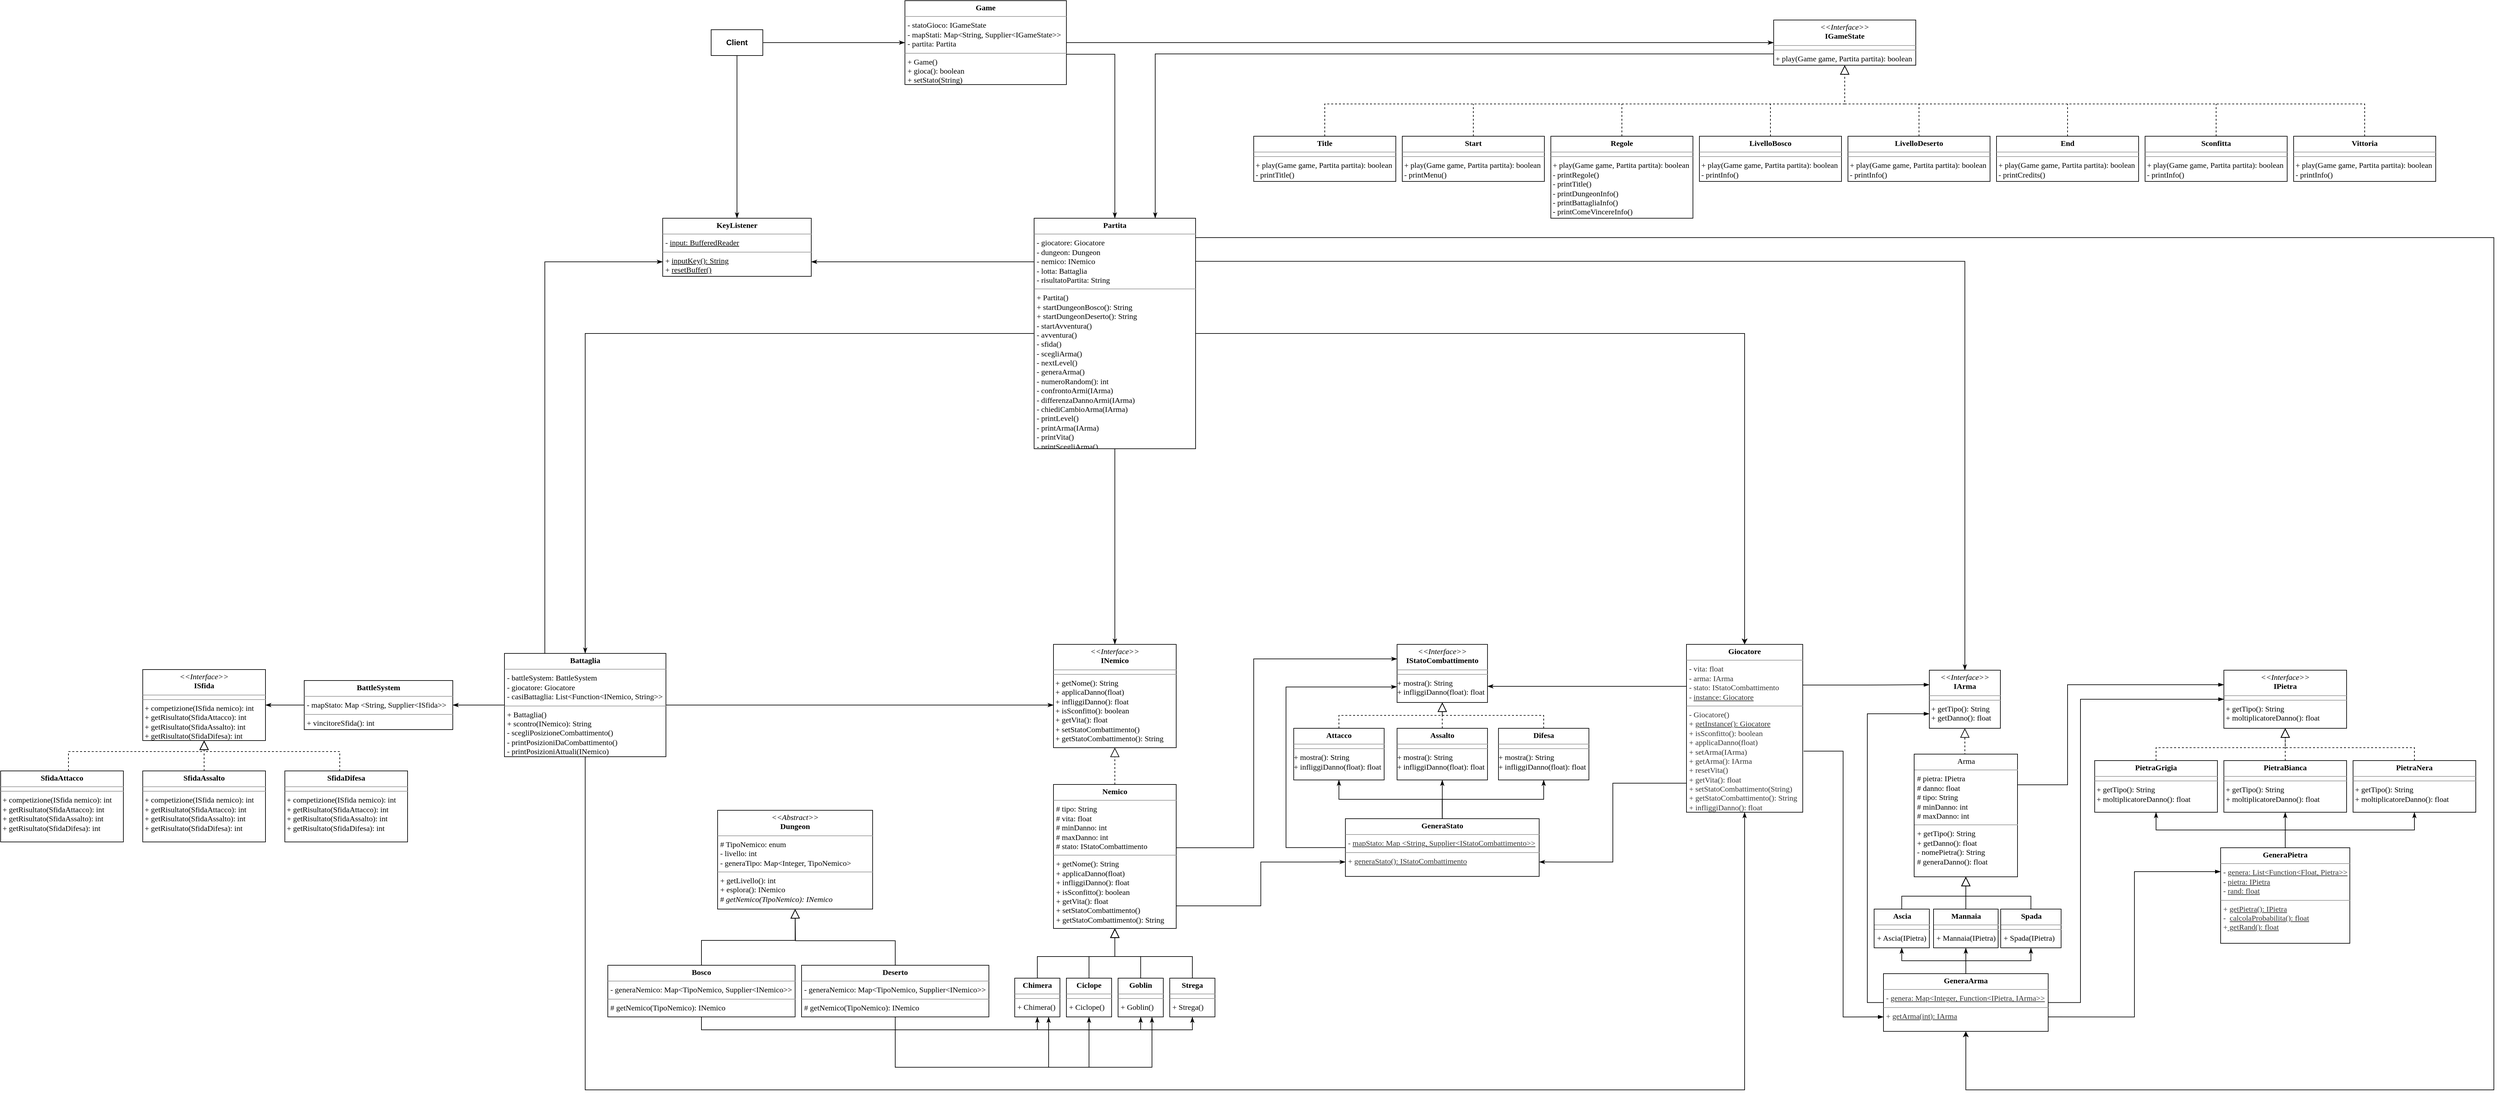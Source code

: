 <mxfile version="13.3.1" type="device"><diagram id="5ReTCyemHzePiGIs7a3H" name="Page-1"><mxGraphModel dx="116078" dy="84848" grid="1" gridSize="10" guides="1" tooltips="1" connect="1" arrows="1" fold="1" page="1" pageScale="1" pageWidth="827" pageHeight="1169" math="0" shadow="0"><root><mxCell id="0"/><mxCell id="1" parent="0"/><UserObject label="" lucidchartObjectId="mW9os328af.X" id="AZgfv8Hk3f4RPXrry_IU-1"><mxCell style="html=1;jettySize=18;fontSize=11;strokeColor=#b2b2b2;strokeOpacity=100;rounded=0;startArrow=none;;endArrow=none;;exitX=0.178;exitY=0.967;exitPerimeter=1;entryX=0.837;entryY=0.967;entryPerimeter=1;" parent="1" source="0" target="0" edge="1"><mxGeometry width="100" height="100" relative="1" as="geometry"><Array as="points"/></mxGeometry></mxCell></UserObject><mxCell id="pV8SWfYgzaEJDJv8Lrrq-3" value="&lt;p style=&quot;margin: 0px ; margin-top: 4px ; text-align: center&quot;&gt;&lt;font face=&quot;Times New Roman&quot;&gt;&lt;i&gt;&amp;lt;&amp;lt;Interface&amp;gt;&amp;gt;&lt;/i&gt;&lt;br&gt;&lt;b&gt;ISfida&lt;/b&gt;&lt;/font&gt;&lt;/p&gt;&lt;hr size=&quot;1&quot;&gt;&lt;hr size=&quot;1&quot;&gt;&lt;font face=&quot;Times New Roman&quot;&gt;&amp;nbsp;+ competizione(ISfida nemico): int&lt;br&gt;&amp;nbsp;+ getRisultato(SfidaAttacco): int&lt;br&gt;&amp;nbsp;+ getRisultato(SfidaAssalto): int&lt;br&gt;&amp;nbsp;+ getRisultato(SfidaDifesa): int&lt;br&gt;&lt;/font&gt;" style="verticalAlign=top;align=left;overflow=fill;fontSize=12;fontFamily=Helvetica;html=1;labelBackgroundColor=none;" parent="1" vertex="1"><mxGeometry x="-12770" y="-5021" width="190" height="110" as="geometry"/></mxCell><mxCell id="pV8SWfYgzaEJDJv8Lrrq-7" style="edgeStyle=orthogonalEdgeStyle;rounded=0;orthogonalLoop=1;jettySize=auto;html=1;entryX=0.5;entryY=1;entryDx=0;entryDy=0;endArrow=block;endFill=0;endSize=12;dashed=1;" parent="1" source="pV8SWfYgzaEJDJv8Lrrq-4" target="pV8SWfYgzaEJDJv8Lrrq-3" edge="1"><mxGeometry relative="1" as="geometry"><Array as="points"><mxPoint x="-12885" y="-4894"/><mxPoint x="-12675" y="-4894"/></Array></mxGeometry></mxCell><mxCell id="pV8SWfYgzaEJDJv8Lrrq-4" value="&lt;p style=&quot;margin: 0px ; margin-top: 4px ; text-align: center&quot;&gt;&lt;font face=&quot;Times New Roman&quot;&gt;&lt;b&gt;SfidaAttacco&lt;/b&gt;&lt;/font&gt;&lt;/p&gt;&lt;hr size=&quot;1&quot;&gt;&lt;hr size=&quot;1&quot;&gt;&lt;font face=&quot;Times New Roman&quot;&gt;&amp;nbsp;+ competizione(ISfida nemico): int&lt;br&gt;&amp;nbsp;+ getRisultato(SfidaAttacco): int&lt;br&gt;&amp;nbsp;+ getRisultato(SfidaAssalto): int&lt;br&gt;&amp;nbsp;+ getRisultato(SfidaDifesa): int&lt;br&gt;&lt;/font&gt;" style="verticalAlign=top;align=left;overflow=fill;fontSize=12;fontFamily=Helvetica;html=1;labelBackgroundColor=none;" parent="1" vertex="1"><mxGeometry x="-12990" y="-4864" width="190" height="110" as="geometry"/></mxCell><mxCell id="pV8SWfYgzaEJDJv8Lrrq-10" style="edgeStyle=orthogonalEdgeStyle;rounded=0;orthogonalLoop=1;jettySize=auto;html=1;exitX=0.5;exitY=0;exitDx=0;exitDy=0;entryX=0.5;entryY=1;entryDx=0;entryDy=0;endArrow=block;endFill=0;endSize=12;dashed=1;" parent="1" source="pV8SWfYgzaEJDJv8Lrrq-5" target="pV8SWfYgzaEJDJv8Lrrq-3" edge="1"><mxGeometry relative="1" as="geometry"/></mxCell><mxCell id="pV8SWfYgzaEJDJv8Lrrq-5" value="&lt;p style=&quot;margin: 0px ; margin-top: 4px ; text-align: center&quot;&gt;&lt;font face=&quot;Times New Roman&quot;&gt;&lt;b&gt;SfidaAssalto&lt;/b&gt;&lt;/font&gt;&lt;/p&gt;&lt;hr size=&quot;1&quot;&gt;&lt;hr size=&quot;1&quot;&gt;&lt;font face=&quot;Times New Roman&quot;&gt;&amp;nbsp;+ competizione(ISfida nemico): int&lt;br&gt;&amp;nbsp;+ getRisultato(SfidaAttacco): int&lt;br&gt;&amp;nbsp;+ getRisultato(SfidaAssalto): int&lt;br&gt;&amp;nbsp;+ getRisultato(SfidaDifesa): int&lt;br&gt;&lt;/font&gt;" style="verticalAlign=top;align=left;overflow=fill;fontSize=12;fontFamily=Helvetica;html=1;labelBackgroundColor=none;" parent="1" vertex="1"><mxGeometry x="-12770" y="-4864" width="190" height="110" as="geometry"/></mxCell><mxCell id="pV8SWfYgzaEJDJv8Lrrq-11" style="edgeStyle=orthogonalEdgeStyle;rounded=0;orthogonalLoop=1;jettySize=auto;html=1;endArrow=block;endFill=0;endSize=12;dashed=1;" parent="1" source="pV8SWfYgzaEJDJv8Lrrq-6" target="pV8SWfYgzaEJDJv8Lrrq-3" edge="1"><mxGeometry relative="1" as="geometry"><Array as="points"><mxPoint x="-12465" y="-4894"/><mxPoint x="-12675" y="-4894"/></Array></mxGeometry></mxCell><mxCell id="pV8SWfYgzaEJDJv8Lrrq-6" value="&lt;p style=&quot;margin: 0px ; margin-top: 4px ; text-align: center&quot;&gt;&lt;font face=&quot;Times New Roman&quot;&gt;&lt;b&gt;SfidaDifesa&lt;/b&gt;&lt;/font&gt;&lt;/p&gt;&lt;hr size=&quot;1&quot;&gt;&lt;hr size=&quot;1&quot;&gt;&lt;font face=&quot;Times New Roman&quot;&gt;&amp;nbsp;+ competizione(ISfida nemico): int&lt;br&gt;&amp;nbsp;+ getRisultato(SfidaAttacco): int&lt;br&gt;&amp;nbsp;+ getRisultato(SfidaAssalto): int&lt;br&gt;&amp;nbsp;+ getRisultato(SfidaDifesa): int&lt;br&gt;&lt;/font&gt;" style="verticalAlign=top;align=left;overflow=fill;fontSize=12;fontFamily=Helvetica;html=1;labelBackgroundColor=none;" parent="1" vertex="1"><mxGeometry x="-12550" y="-4864" width="190" height="110" as="geometry"/></mxCell><mxCell id="nBMn12JD_dBNNWjllYUQ-27" style="edgeStyle=orthogonalEdgeStyle;rounded=0;orthogonalLoop=1;jettySize=auto;html=1;endArrow=classicThin;endFill=1;" parent="1" source="pV8SWfYgzaEJDJv8Lrrq-20" target="pV8SWfYgzaEJDJv8Lrrq-3" edge="1"><mxGeometry relative="1" as="geometry"/></mxCell><mxCell id="pV8SWfYgzaEJDJv8Lrrq-20" value="&lt;p style=&quot;margin: 0px ; margin-top: 4px ; text-align: center&quot;&gt;&lt;font face=&quot;Times New Roman&quot;&gt;&lt;b&gt;BattleSystem&lt;/b&gt;&lt;/font&gt;&lt;/p&gt;&lt;hr size=&quot;1&quot;&gt;&lt;p style=&quot;margin: 0px ; margin-left: 4px&quot;&gt;&lt;font face=&quot;Times New Roman&quot; style=&quot;font-size: 12px ; background-color: rgb(255 , 255 , 255)&quot;&gt;- mapStato:&amp;nbsp;Map &amp;lt;String, Supplier&amp;lt;ISfida&amp;gt;&amp;gt; &lt;/font&gt;&lt;/p&gt;&lt;hr size=&quot;1&quot;&gt;&lt;p style=&quot;margin: 0px ; margin-left: 4px&quot;&gt;&lt;font face=&quot;Times New Roman&quot;&gt;+ vincitoreSfida(): int&lt;/font&gt;&lt;/p&gt;" style="verticalAlign=top;align=left;overflow=fill;fontSize=12;fontFamily=Helvetica;html=1;labelBackgroundColor=none;" parent="1" vertex="1"><mxGeometry x="-12520" y="-5004" width="230" height="76" as="geometry"/></mxCell><mxCell id="nBMn12JD_dBNNWjllYUQ-50" style="edgeStyle=orthogonalEdgeStyle;rounded=0;orthogonalLoop=1;jettySize=auto;html=1;exitX=1;exitY=0.75;exitDx=0;exitDy=0;entryX=0.004;entryY=0.189;entryDx=0;entryDy=0;entryPerimeter=0;endArrow=none;endFill=0;startArrow=classicThin;startFill=1;" parent="1" source="pV8SWfYgzaEJDJv8Lrrq-21" target="pV8SWfYgzaEJDJv8Lrrq-41" edge="1"><mxGeometry relative="1" as="geometry"/></mxCell><mxCell id="pV8SWfYgzaEJDJv8Lrrq-21" value="&lt;p style=&quot;margin: 0px ; margin-top: 4px ; text-align: center&quot;&gt;&lt;font face=&quot;Times New Roman&quot;&gt;&lt;b&gt;KeyListener&lt;/b&gt;&lt;/font&gt;&lt;/p&gt;&lt;hr size=&quot;1&quot;&gt;&lt;p style=&quot;margin: 0px ; margin-left: 4px&quot;&gt;&lt;font face=&quot;Times New Roman&quot; style=&quot;font-size: 12px ; background-color: rgb(255 , 255 , 255)&quot;&gt;- &lt;u&gt;input: BufferedReader&lt;/u&gt;&lt;/font&gt;&lt;/p&gt;&lt;hr size=&quot;1&quot;&gt;&lt;p style=&quot;margin: 0px ; margin-left: 4px&quot;&gt;&lt;font face=&quot;Times New Roman&quot;&gt;+ &lt;u&gt;inputKey(): String&lt;/u&gt;&lt;/font&gt;&lt;/p&gt;&lt;p style=&quot;margin: 0px ; margin-left: 4px&quot;&gt;&lt;font face=&quot;Times New Roman&quot;&gt;+ &lt;u&gt;resetBuffer()&lt;/u&gt;&lt;/font&gt;&lt;/p&gt;" style="verticalAlign=top;align=left;overflow=fill;fontSize=12;fontFamily=Helvetica;html=1;labelBackgroundColor=none;" parent="1" vertex="1"><mxGeometry x="-11965" y="-5720" width="230" height="90" as="geometry"/></mxCell><mxCell id="nBMn12JD_dBNNWjllYUQ-28" style="edgeStyle=orthogonalEdgeStyle;rounded=0;orthogonalLoop=1;jettySize=auto;html=1;exitX=0;exitY=0.5;exitDx=0;exitDy=0;endArrow=classicThin;endFill=1;" parent="1" source="pV8SWfYgzaEJDJv8Lrrq-22" target="pV8SWfYgzaEJDJv8Lrrq-20" edge="1"><mxGeometry relative="1" as="geometry"/></mxCell><mxCell id="nBMn12JD_dBNNWjllYUQ-34" style="edgeStyle=orthogonalEdgeStyle;rounded=0;orthogonalLoop=1;jettySize=auto;html=1;exitX=1;exitY=0.5;exitDx=0;exitDy=0;endArrow=classicThin;endFill=1;" parent="1" source="pV8SWfYgzaEJDJv8Lrrq-22" target="dZMT7fyzN1ktE5KJdqfS-29" edge="1"><mxGeometry relative="1" as="geometry"><Array as="points"><mxPoint x="-11510" y="-4966"/><mxPoint x="-11510" y="-4966"/></Array></mxGeometry></mxCell><mxCell id="nBMn12JD_dBNNWjllYUQ-35" style="edgeStyle=orthogonalEdgeStyle;rounded=0;orthogonalLoop=1;jettySize=auto;html=1;exitX=0.5;exitY=1;exitDx=0;exitDy=0;entryX=0.5;entryY=1;entryDx=0;entryDy=0;endArrow=classicThin;endFill=1;" parent="1" source="pV8SWfYgzaEJDJv8Lrrq-22" target="dZMT7fyzN1ktE5KJdqfS-66" edge="1"><mxGeometry relative="1" as="geometry"><Array as="points"><mxPoint x="-12085" y="-4370"/><mxPoint x="-10290" y="-4370"/></Array></mxGeometry></mxCell><mxCell id="nBMn12JD_dBNNWjllYUQ-46" style="edgeStyle=orthogonalEdgeStyle;rounded=0;orthogonalLoop=1;jettySize=auto;html=1;exitX=0.25;exitY=0;exitDx=0;exitDy=0;entryX=0;entryY=0.75;entryDx=0;entryDy=0;endArrow=classicThin;endFill=1;" parent="1" source="pV8SWfYgzaEJDJv8Lrrq-22" target="pV8SWfYgzaEJDJv8Lrrq-21" edge="1"><mxGeometry relative="1" as="geometry"/></mxCell><mxCell id="pV8SWfYgzaEJDJv8Lrrq-22" value="&lt;p style=&quot;margin: 0px ; margin-top: 4px ; text-align: center&quot;&gt;&lt;font face=&quot;Times New Roman&quot;&gt;&lt;b&gt;Battaglia&lt;/b&gt;&lt;/font&gt;&lt;/p&gt;&lt;hr size=&quot;1&quot;&gt;&lt;p style=&quot;margin: 0px ; margin-left: 4px&quot;&gt;&lt;font face=&quot;Times New Roman&quot; style=&quot;font-size: 12px ; background-color: rgb(255 , 255 , 255)&quot;&gt;- battleSystem: BattleSystem&lt;/font&gt;&lt;/p&gt;&lt;p style=&quot;margin: 0px ; margin-left: 4px&quot;&gt;&lt;font face=&quot;Times New Roman&quot; style=&quot;font-size: 12px ; background-color: rgb(255 , 255 , 255)&quot;&gt;- giocatore: Giocatore&lt;/font&gt;&lt;/p&gt;&lt;p style=&quot;margin: 0px ; margin-left: 4px&quot;&gt;&lt;font face=&quot;Times New Roman&quot; style=&quot;font-size: 12px ; background-color: rgb(255 , 255 , 255)&quot;&gt;- casiBattaglia: List&amp;lt;Function&amp;lt;INemico, String&amp;gt;&amp;gt;&lt;/font&gt;&lt;/p&gt;&lt;hr size=&quot;1&quot;&gt;&lt;p style=&quot;margin: 0px ; margin-left: 4px&quot;&gt;&lt;font face=&quot;Times New Roman&quot;&gt;+ Battaglia()&lt;/font&gt;&lt;/p&gt;&lt;p style=&quot;margin: 0px ; margin-left: 4px&quot;&gt;&lt;font face=&quot;Times New Roman&quot;&gt;+ scontro(INemico): String&lt;/font&gt;&lt;/p&gt;&lt;p style=&quot;margin: 0px ; margin-left: 4px&quot;&gt;&lt;font face=&quot;Times New Roman&quot;&gt;- scegliPosizioneCombattimento()&lt;/font&gt;&lt;/p&gt;&lt;p style=&quot;margin: 0px ; margin-left: 4px&quot;&gt;&lt;font face=&quot;Times New Roman&quot;&gt;- printPosizioniDaCombattimento()&lt;/font&gt;&lt;/p&gt;&lt;p style=&quot;margin: 0px ; margin-left: 4px&quot;&gt;&lt;font face=&quot;Times New Roman&quot;&gt;- printPosizioniAttuali(INemico)&lt;/font&gt;&lt;/p&gt;" style="verticalAlign=top;align=left;overflow=fill;fontSize=12;fontFamily=Helvetica;html=1;labelBackgroundColor=none;" parent="1" vertex="1"><mxGeometry x="-12210" y="-5046" width="250" height="160" as="geometry"/></mxCell><mxCell id="nBMn12JD_dBNNWjllYUQ-39" style="edgeStyle=orthogonalEdgeStyle;rounded=0;orthogonalLoop=1;jettySize=auto;html=1;exitX=0;exitY=0.75;exitDx=0;exitDy=0;entryX=0.75;entryY=0;entryDx=0;entryDy=0;endArrow=classicThin;endFill=1;" parent="1" source="pV8SWfYgzaEJDJv8Lrrq-23" target="pV8SWfYgzaEJDJv8Lrrq-41" edge="1"><mxGeometry relative="1" as="geometry"/></mxCell><mxCell id="pV8SWfYgzaEJDJv8Lrrq-23" value="&lt;p style=&quot;margin: 0px ; margin-top: 4px ; text-align: center&quot;&gt;&lt;font face=&quot;Times New Roman&quot;&gt;&lt;i&gt;&amp;lt;&amp;lt;Interface&amp;gt;&amp;gt;&lt;/i&gt;&lt;br&gt;&lt;b&gt;IGameState&lt;/b&gt;&lt;/font&gt;&lt;/p&gt;&lt;hr size=&quot;1&quot;&gt;&lt;hr size=&quot;1&quot;&gt;&lt;font face=&quot;Times New Roman&quot;&gt;&amp;nbsp;+ play(Game game, Partita partita): boolean&lt;br&gt;&lt;/font&gt;" style="verticalAlign=top;align=left;overflow=fill;fontSize=12;fontFamily=Helvetica;html=1;labelBackgroundColor=none;" parent="1" vertex="1"><mxGeometry x="-10245" y="-6027" width="220" height="70" as="geometry"/></mxCell><mxCell id="dZMT7fyzN1ktE5KJdqfS-8" style="edgeStyle=orthogonalEdgeStyle;rounded=0;orthogonalLoop=1;jettySize=auto;html=1;dashed=1;endArrow=none;endFill=0;endSize=12;" parent="1" source="pV8SWfYgzaEJDJv8Lrrq-27" edge="1"><mxGeometry relative="1" as="geometry"><mxPoint x="-10710" y="-5897" as="targetPoint"/></mxGeometry></mxCell><mxCell id="pV8SWfYgzaEJDJv8Lrrq-27" value="&lt;p style=&quot;margin: 0px ; margin-top: 4px ; text-align: center&quot;&gt;&lt;font face=&quot;Times New Roman&quot;&gt;&lt;b&gt;Start&lt;/b&gt;&lt;/font&gt;&lt;/p&gt;&lt;hr size=&quot;1&quot;&gt;&lt;hr size=&quot;1&quot;&gt;&lt;font face=&quot;Times New Roman&quot;&gt;&amp;nbsp;+ play(Game game, Partita partita): boolean&lt;br&gt;&amp;nbsp;- printMenu()&lt;br&gt;&lt;/font&gt;" style="verticalAlign=top;align=left;overflow=fill;fontSize=12;fontFamily=Helvetica;html=1;labelBackgroundColor=none;" parent="1" vertex="1"><mxGeometry x="-10820" y="-5847" width="220" height="70" as="geometry"/></mxCell><mxCell id="dZMT7fyzN1ktE5KJdqfS-9" style="edgeStyle=orthogonalEdgeStyle;rounded=0;orthogonalLoop=1;jettySize=auto;html=1;dashed=1;endArrow=none;endFill=0;endSize=12;" parent="1" source="pV8SWfYgzaEJDJv8Lrrq-28" edge="1"><mxGeometry relative="1" as="geometry"><mxPoint x="-10480" y="-5897" as="targetPoint"/></mxGeometry></mxCell><mxCell id="pV8SWfYgzaEJDJv8Lrrq-28" value="&lt;p style=&quot;margin: 0px ; margin-top: 4px ; text-align: center&quot;&gt;&lt;font face=&quot;Times New Roman&quot;&gt;&lt;b&gt;Regole&lt;/b&gt;&lt;/font&gt;&lt;/p&gt;&lt;hr size=&quot;1&quot;&gt;&lt;hr size=&quot;1&quot;&gt;&lt;font face=&quot;Times New Roman&quot;&gt;&amp;nbsp;+ play(Game game, Partita partita): boolean&lt;br&gt;&amp;nbsp;- printRegole()&lt;br&gt;&amp;nbsp;- printTitle()&lt;br&gt;&amp;nbsp;- printDungeonInfo()&lt;br&gt;&amp;nbsp;- printBattagliaInfo()&lt;br&gt;&amp;nbsp;- printComeVincereInfo()&lt;br&gt;&lt;/font&gt;" style="verticalAlign=top;align=left;overflow=fill;fontSize=12;fontFamily=Helvetica;html=1;labelBackgroundColor=none;" parent="1" vertex="1"><mxGeometry x="-10590" y="-5847" width="220" height="127" as="geometry"/></mxCell><mxCell id="dZMT7fyzN1ktE5KJdqfS-12" style="edgeStyle=orthogonalEdgeStyle;rounded=0;orthogonalLoop=1;jettySize=auto;html=1;dashed=1;endArrow=none;endFill=0;endSize=12;" parent="1" source="pV8SWfYgzaEJDJv8Lrrq-31" edge="1"><mxGeometry relative="1" as="geometry"><mxPoint x="-9790" y="-5897" as="targetPoint"/></mxGeometry></mxCell><mxCell id="pV8SWfYgzaEJDJv8Lrrq-31" value="&lt;p style=&quot;margin: 0px ; margin-top: 4px ; text-align: center&quot;&gt;&lt;font face=&quot;Times New Roman&quot;&gt;&lt;b&gt;End&lt;/b&gt;&lt;/font&gt;&lt;/p&gt;&lt;hr size=&quot;1&quot;&gt;&lt;hr size=&quot;1&quot;&gt;&lt;font face=&quot;Times New Roman&quot;&gt;&amp;nbsp;+ play(Game game, Partita partita): boolean&lt;br&gt;&amp;nbsp;- printCredits()&lt;br&gt;&lt;/font&gt;" style="verticalAlign=top;align=left;overflow=fill;fontSize=12;fontFamily=Helvetica;html=1;labelBackgroundColor=none;" parent="1" vertex="1"><mxGeometry x="-9900" y="-5847" width="220" height="70" as="geometry"/></mxCell><mxCell id="dZMT7fyzN1ktE5KJdqfS-2" style="edgeStyle=orthogonalEdgeStyle;rounded=0;orthogonalLoop=1;jettySize=auto;html=1;exitX=0.5;exitY=0;exitDx=0;exitDy=0;entryX=0.5;entryY=1;entryDx=0;entryDy=0;endArrow=block;endFill=0;endSize=12;dashed=1;" parent="1" source="pV8SWfYgzaEJDJv8Lrrq-34" target="pV8SWfYgzaEJDJv8Lrrq-23" edge="1"><mxGeometry relative="1" as="geometry"/></mxCell><mxCell id="pV8SWfYgzaEJDJv8Lrrq-34" value="&lt;p style=&quot;margin: 0px ; margin-top: 4px ; text-align: center&quot;&gt;&lt;font face=&quot;Times New Roman&quot;&gt;&lt;b&gt;Title&lt;/b&gt;&lt;/font&gt;&lt;/p&gt;&lt;hr size=&quot;1&quot;&gt;&lt;hr size=&quot;1&quot;&gt;&lt;font face=&quot;Times New Roman&quot;&gt;&amp;nbsp;+ play(Game game, Partita partita): boolean&lt;br&gt;&amp;nbsp;- printTitle()&lt;br&gt;&lt;/font&gt;" style="verticalAlign=top;align=left;overflow=fill;fontSize=12;fontFamily=Helvetica;html=1;labelBackgroundColor=none;" parent="1" vertex="1"><mxGeometry x="-11050" y="-5847" width="220" height="70" as="geometry"/></mxCell><mxCell id="dZMT7fyzN1ktE5KJdqfS-10" style="edgeStyle=orthogonalEdgeStyle;rounded=0;orthogonalLoop=1;jettySize=auto;html=1;dashed=1;endArrow=none;endFill=0;endSize=12;" parent="1" source="pV8SWfYgzaEJDJv8Lrrq-36" edge="1"><mxGeometry relative="1" as="geometry"><mxPoint x="-10250" y="-5897" as="targetPoint"/></mxGeometry></mxCell><mxCell id="pV8SWfYgzaEJDJv8Lrrq-36" value="&lt;p style=&quot;margin: 0px ; margin-top: 4px ; text-align: center&quot;&gt;&lt;font face=&quot;Times New Roman&quot;&gt;&lt;b&gt;LivelloBosco&lt;/b&gt;&lt;/font&gt;&lt;/p&gt;&lt;hr size=&quot;1&quot;&gt;&lt;hr size=&quot;1&quot;&gt;&lt;font face=&quot;Times New Roman&quot;&gt;&amp;nbsp;+ play(Game game, Partita partita): boolean&lt;br&gt;&amp;nbsp;- printInfo()&lt;br&gt;&lt;/font&gt;" style="verticalAlign=top;align=left;overflow=fill;fontSize=12;fontFamily=Helvetica;html=1;labelBackgroundColor=none;" parent="1" vertex="1"><mxGeometry x="-10360" y="-5847" width="220" height="70" as="geometry"/></mxCell><mxCell id="dZMT7fyzN1ktE5KJdqfS-11" style="edgeStyle=orthogonalEdgeStyle;rounded=0;orthogonalLoop=1;jettySize=auto;html=1;dashed=1;endArrow=none;endFill=0;endSize=12;" parent="1" source="pV8SWfYgzaEJDJv8Lrrq-37" edge="1"><mxGeometry relative="1" as="geometry"><mxPoint x="-10020" y="-5897" as="targetPoint"/></mxGeometry></mxCell><mxCell id="pV8SWfYgzaEJDJv8Lrrq-37" value="&lt;p style=&quot;margin: 0px ; margin-top: 4px ; text-align: center&quot;&gt;&lt;font face=&quot;Times New Roman&quot;&gt;&lt;b&gt;LivelloDeserto&lt;/b&gt;&lt;/font&gt;&lt;/p&gt;&lt;hr size=&quot;1&quot;&gt;&lt;hr size=&quot;1&quot;&gt;&lt;font face=&quot;Times New Roman&quot;&gt;&amp;nbsp;+ play(Game game, Partita partita): boolean&lt;br&gt;&amp;nbsp;- printInfo()&lt;br&gt;&lt;/font&gt;" style="verticalAlign=top;align=left;overflow=fill;fontSize=12;fontFamily=Helvetica;html=1;labelBackgroundColor=none;" parent="1" vertex="1"><mxGeometry x="-10130" y="-5847" width="220" height="70" as="geometry"/></mxCell><mxCell id="dZMT7fyzN1ktE5KJdqfS-7" style="edgeStyle=orthogonalEdgeStyle;rounded=0;orthogonalLoop=1;jettySize=auto;html=1;dashed=1;endArrow=block;endFill=0;endSize=12;" parent="1" source="pV8SWfYgzaEJDJv8Lrrq-38" target="pV8SWfYgzaEJDJv8Lrrq-23" edge="1"><mxGeometry relative="1" as="geometry"><Array as="points"><mxPoint x="-9330" y="-5897"/><mxPoint x="-10135" y="-5897"/></Array></mxGeometry></mxCell><mxCell id="pV8SWfYgzaEJDJv8Lrrq-38" value="&lt;p style=&quot;margin: 0px ; margin-top: 4px ; text-align: center&quot;&gt;&lt;font face=&quot;Times New Roman&quot;&gt;&lt;b&gt;Vittoria&lt;/b&gt;&lt;/font&gt;&lt;/p&gt;&lt;hr size=&quot;1&quot;&gt;&lt;hr size=&quot;1&quot;&gt;&lt;font face=&quot;Times New Roman&quot;&gt;&amp;nbsp;+ play(Game game, Partita partita): boolean&lt;br&gt;&amp;nbsp;- printInfo()&lt;br&gt;&lt;/font&gt;" style="verticalAlign=top;align=left;overflow=fill;fontSize=12;fontFamily=Helvetica;html=1;labelBackgroundColor=none;" parent="1" vertex="1"><mxGeometry x="-9440" y="-5847" width="220" height="70" as="geometry"/></mxCell><mxCell id="dZMT7fyzN1ktE5KJdqfS-13" style="edgeStyle=orthogonalEdgeStyle;rounded=0;orthogonalLoop=1;jettySize=auto;html=1;dashed=1;endArrow=none;endFill=0;endSize=12;" parent="1" source="pV8SWfYgzaEJDJv8Lrrq-39" edge="1"><mxGeometry relative="1" as="geometry"><mxPoint x="-9560" y="-5897" as="targetPoint"/></mxGeometry></mxCell><mxCell id="pV8SWfYgzaEJDJv8Lrrq-39" value="&lt;p style=&quot;margin: 0px ; margin-top: 4px ; text-align: center&quot;&gt;&lt;font face=&quot;Times New Roman&quot;&gt;&lt;b&gt;Sconfitta&lt;/b&gt;&lt;/font&gt;&lt;/p&gt;&lt;hr size=&quot;1&quot;&gt;&lt;hr size=&quot;1&quot;&gt;&lt;font face=&quot;Times New Roman&quot;&gt;&amp;nbsp;+ play(Game game, Partita partita): boolean&lt;br&gt;&amp;nbsp;- printInfo()&lt;br&gt;&lt;/font&gt;" style="verticalAlign=top;align=left;overflow=fill;fontSize=12;fontFamily=Helvetica;html=1;labelBackgroundColor=none;" parent="1" vertex="1"><mxGeometry x="-9670" y="-5847" width="220" height="70" as="geometry"/></mxCell><mxCell id="nBMn12JD_dBNNWjllYUQ-40" style="edgeStyle=orthogonalEdgeStyle;rounded=0;orthogonalLoop=1;jettySize=auto;html=1;exitX=1;exitY=0.75;exitDx=0;exitDy=0;endArrow=classicThin;endFill=1;entryX=0.5;entryY=0;entryDx=0;entryDy=0;" parent="1" target="pV8SWfYgzaEJDJv8Lrrq-41" edge="1"><mxGeometry relative="1" as="geometry"><mxPoint x="-11340.0" y="-5963.5" as="sourcePoint"/><mxPoint x="-11265.0" y="-5724" as="targetPoint"/><Array as="points"><mxPoint x="-11340" y="-5974"/><mxPoint x="-11265" y="-5974"/></Array></mxGeometry></mxCell><mxCell id="nBMn12JD_dBNNWjllYUQ-41" style="edgeStyle=orthogonalEdgeStyle;rounded=0;orthogonalLoop=1;jettySize=auto;html=1;exitX=1;exitY=0.5;exitDx=0;exitDy=0;entryX=0;entryY=0.5;entryDx=0;entryDy=0;endArrow=classicThin;endFill=1;" parent="1" source="pV8SWfYgzaEJDJv8Lrrq-40" target="pV8SWfYgzaEJDJv8Lrrq-23" edge="1"><mxGeometry relative="1" as="geometry"/></mxCell><mxCell id="pV8SWfYgzaEJDJv8Lrrq-40" value="&lt;p style=&quot;margin: 0px ; margin-top: 4px ; text-align: center&quot;&gt;&lt;font face=&quot;Times New Roman&quot;&gt;&lt;b&gt;Game&lt;/b&gt;&lt;/font&gt;&lt;/p&gt;&lt;hr size=&quot;1&quot;&gt;&lt;p style=&quot;margin: 0px ; margin-left: 4px&quot;&gt;&lt;font face=&quot;Times New Roman&quot; style=&quot;font-size: 12px ; background-color: rgb(255 , 255 , 255)&quot;&gt;- statoGioco: IGameState&lt;/font&gt;&lt;/p&gt;&lt;p style=&quot;margin: 0px ; margin-left: 4px&quot;&gt;&lt;font face=&quot;Times New Roman&quot; style=&quot;font-size: 12px ; background-color: rgb(255 , 255 , 255)&quot;&gt;- mapStati: Map&amp;lt;String, Supplier&amp;lt;IGameState&amp;gt;&amp;gt;&lt;/font&gt;&lt;/p&gt;&lt;p style=&quot;margin: 0px ; margin-left: 4px&quot;&gt;&lt;font face=&quot;Times New Roman&quot; style=&quot;font-size: 12px ; background-color: rgb(255 , 255 , 255)&quot;&gt;- partita: Partita&lt;/font&gt;&lt;/p&gt;&lt;hr size=&quot;1&quot;&gt;&lt;p style=&quot;margin: 0px ; margin-left: 4px&quot;&gt;&lt;font face=&quot;Times New Roman&quot;&gt;+ Game()&lt;/font&gt;&lt;/p&gt;&lt;p style=&quot;margin: 0px ; margin-left: 4px&quot;&gt;&lt;font face=&quot;Times New Roman&quot;&gt;+ gioca(): boolean&lt;/font&gt;&lt;/p&gt;&lt;p style=&quot;margin: 0px ; margin-left: 4px&quot;&gt;&lt;font face=&quot;Times New Roman&quot;&gt;+ setStato(String)&lt;/font&gt;&lt;/p&gt;" style="verticalAlign=top;align=left;overflow=fill;fontSize=12;fontFamily=Helvetica;html=1;labelBackgroundColor=none;" parent="1" vertex="1"><mxGeometry x="-11590" y="-6057" width="250" height="130" as="geometry"/></mxCell><mxCell id="nBMn12JD_dBNNWjllYUQ-31" style="edgeStyle=orthogonalEdgeStyle;rounded=0;orthogonalLoop=1;jettySize=auto;html=1;exitX=0;exitY=0.5;exitDx=0;exitDy=0;entryX=0.5;entryY=0;entryDx=0;entryDy=0;endArrow=classicThin;endFill=1;" parent="1" source="pV8SWfYgzaEJDJv8Lrrq-41" target="pV8SWfYgzaEJDJv8Lrrq-22" edge="1"><mxGeometry relative="1" as="geometry"/></mxCell><mxCell id="nBMn12JD_dBNNWjllYUQ-32" style="edgeStyle=orthogonalEdgeStyle;rounded=0;orthogonalLoop=1;jettySize=auto;html=1;exitX=1.001;exitY=0.187;exitDx=0;exitDy=0;entryX=0.5;entryY=0;entryDx=0;entryDy=0;endArrow=classicThin;endFill=1;exitPerimeter=0;" parent="1" source="pV8SWfYgzaEJDJv8Lrrq-41" target="dZMT7fyzN1ktE5KJdqfS-78" edge="1"><mxGeometry relative="1" as="geometry"/></mxCell><mxCell id="nBMn12JD_dBNNWjllYUQ-33" style="edgeStyle=orthogonalEdgeStyle;rounded=0;orthogonalLoop=1;jettySize=auto;html=1;exitX=0.5;exitY=1;exitDx=0;exitDy=0;entryX=0.5;entryY=0;entryDx=0;entryDy=0;endArrow=classicThin;endFill=1;" parent="1" source="pV8SWfYgzaEJDJv8Lrrq-41" target="dZMT7fyzN1ktE5KJdqfS-29" edge="1"><mxGeometry relative="1" as="geometry"/></mxCell><mxCell id="GHwa0t37IjQKAlcShrdJ-1" style="edgeStyle=orthogonalEdgeStyle;rounded=0;orthogonalLoop=1;jettySize=auto;html=1;exitX=1;exitY=0.5;exitDx=0;exitDy=0;entryX=0.5;entryY=0;entryDx=0;entryDy=0;" edge="1" parent="1" source="pV8SWfYgzaEJDJv8Lrrq-41" target="dZMT7fyzN1ktE5KJdqfS-66"><mxGeometry relative="1" as="geometry"/></mxCell><mxCell id="GHwa0t37IjQKAlcShrdJ-2" style="edgeStyle=orthogonalEdgeStyle;rounded=0;orthogonalLoop=1;jettySize=auto;html=1;exitX=1;exitY=0;exitDx=0;exitDy=0;entryX=0.5;entryY=1;entryDx=0;entryDy=0;" edge="1" parent="1" source="pV8SWfYgzaEJDJv8Lrrq-41" target="dZMT7fyzN1ktE5KJdqfS-94"><mxGeometry relative="1" as="geometry"><Array as="points"><mxPoint x="-11140" y="-5690"/><mxPoint x="-9130" y="-5690"/><mxPoint x="-9130" y="-4370"/><mxPoint x="-9947" y="-4370"/></Array></mxGeometry></mxCell><mxCell id="pV8SWfYgzaEJDJv8Lrrq-41" value="&lt;p style=&quot;margin: 0px ; margin-top: 4px ; text-align: center&quot;&gt;&lt;font face=&quot;Times New Roman&quot;&gt;&lt;b&gt;Partita&lt;/b&gt;&lt;/font&gt;&lt;/p&gt;&lt;hr size=&quot;1&quot;&gt;&lt;p style=&quot;margin: 0px ; margin-left: 4px&quot;&gt;&lt;font face=&quot;Times New Roman&quot; style=&quot;font-size: 12px ; background-color: rgb(255 , 255 , 255)&quot;&gt;- giocatore: Giocatore&lt;br&gt;&lt;/font&gt;&lt;/p&gt;&lt;p style=&quot;margin: 0px ; margin-left: 4px&quot;&gt;&lt;font face=&quot;Times New Roman&quot; style=&quot;font-size: 12px ; background-color: rgb(255 , 255 , 255)&quot;&gt;- dungeon: Dungeon&lt;/font&gt;&lt;/p&gt;&lt;p style=&quot;margin: 0px ; margin-left: 4px&quot;&gt;&lt;font face=&quot;Times New Roman&quot; style=&quot;font-size: 12px ; background-color: rgb(255 , 255 , 255)&quot;&gt;- nemico: INemico&lt;/font&gt;&lt;/p&gt;&lt;p style=&quot;margin: 0px ; margin-left: 4px&quot;&gt;&lt;font face=&quot;Times New Roman&quot; style=&quot;font-size: 12px ; background-color: rgb(255 , 255 , 255)&quot;&gt;- lotta: Battaglia&lt;/font&gt;&lt;/p&gt;&lt;p style=&quot;margin: 0px ; margin-left: 4px&quot;&gt;&lt;font face=&quot;Times New Roman&quot; style=&quot;font-size: 12px ; background-color: rgb(255 , 255 , 255)&quot;&gt;- risultatoPartita: String&lt;/font&gt;&lt;/p&gt;&lt;hr size=&quot;1&quot;&gt;&lt;p style=&quot;margin: 0px ; margin-left: 4px&quot;&gt;&lt;font face=&quot;Times New Roman&quot;&gt;+ Partita()&lt;/font&gt;&lt;/p&gt;&lt;p style=&quot;margin: 0px ; margin-left: 4px&quot;&gt;&lt;font face=&quot;Times New Roman&quot;&gt;+ startDungeonBosco(): String&lt;/font&gt;&lt;/p&gt;&lt;p style=&quot;margin: 0px ; margin-left: 4px&quot;&gt;&lt;font face=&quot;Times New Roman&quot;&gt;+ startDungeonDeserto(): String&lt;/font&gt;&lt;/p&gt;&lt;p style=&quot;margin: 0px ; margin-left: 4px&quot;&gt;&lt;font face=&quot;Times New Roman&quot;&gt;- startAvventura()&lt;/font&gt;&lt;/p&gt;&lt;p style=&quot;margin: 0px ; margin-left: 4px&quot;&gt;&lt;font face=&quot;Times New Roman&quot;&gt;- avventura()&lt;/font&gt;&lt;/p&gt;&lt;p style=&quot;margin: 0px ; margin-left: 4px&quot;&gt;&lt;font face=&quot;Times New Roman&quot;&gt;- sfida()&lt;/font&gt;&lt;/p&gt;&lt;p style=&quot;margin: 0px ; margin-left: 4px&quot;&gt;&lt;font face=&quot;Times New Roman&quot;&gt;- scegliArma()&lt;/font&gt;&lt;/p&gt;&lt;p style=&quot;margin: 0px ; margin-left: 4px&quot;&gt;&lt;font face=&quot;Times New Roman&quot;&gt;- nextLevel()&lt;/font&gt;&lt;/p&gt;&lt;p style=&quot;margin: 0px ; margin-left: 4px&quot;&gt;&lt;font face=&quot;Times New Roman&quot;&gt;- generaArma()&lt;/font&gt;&lt;/p&gt;&lt;p style=&quot;margin: 0px ; margin-left: 4px&quot;&gt;&lt;font face=&quot;Times New Roman&quot;&gt;- numeroRandom(): int&lt;/font&gt;&lt;/p&gt;&lt;p style=&quot;margin: 0px ; margin-left: 4px&quot;&gt;&lt;font face=&quot;Times New Roman&quot;&gt;- confrontoArmi(IArma)&lt;/font&gt;&lt;/p&gt;&lt;p style=&quot;margin: 0px ; margin-left: 4px&quot;&gt;&lt;font face=&quot;Times New Roman&quot;&gt;- differenzaDannoArmi(IArma)&lt;/font&gt;&lt;/p&gt;&lt;p style=&quot;margin: 0px ; margin-left: 4px&quot;&gt;&lt;font face=&quot;Times New Roman&quot;&gt;- chiediCambioArma(IArma)&lt;/font&gt;&lt;/p&gt;&lt;p style=&quot;margin: 0px ; margin-left: 4px&quot;&gt;&lt;font face=&quot;Times New Roman&quot;&gt;- printLevel()&lt;/font&gt;&lt;/p&gt;&lt;p style=&quot;margin: 0px ; margin-left: 4px&quot;&gt;&lt;font face=&quot;Times New Roman&quot;&gt;- printArma(IArma)&lt;/font&gt;&lt;/p&gt;&lt;p style=&quot;margin: 0px ; margin-left: 4px&quot;&gt;&lt;font face=&quot;Times New Roman&quot;&gt;- printVita()&lt;/font&gt;&lt;/p&gt;&lt;p style=&quot;margin: 0px ; margin-left: 4px&quot;&gt;&lt;font face=&quot;Times New Roman&quot;&gt;- printScegliArma()&lt;/font&gt;&lt;/p&gt;" style="verticalAlign=top;align=left;overflow=fill;fontSize=12;fontFamily=Helvetica;html=1;labelBackgroundColor=none;" parent="1" vertex="1"><mxGeometry x="-11390" y="-5720" width="250" height="357" as="geometry"/></mxCell><mxCell id="dZMT7fyzN1ktE5KJdqfS-26" value="&lt;p style=&quot;margin: 0px ; margin-top: 4px ; text-align: center&quot;&gt;&lt;font face=&quot;Times New Roman&quot;&gt;&lt;i&gt;&amp;lt;&amp;lt;Abstract&amp;gt;&amp;gt;&lt;/i&gt;&lt;b&gt;&lt;br&gt;Dungeon&lt;br&gt;&lt;/b&gt;&lt;/font&gt;&lt;/p&gt;&lt;hr size=&quot;1&quot;&gt;&lt;p style=&quot;margin: 0px ; margin-left: 4px&quot;&gt;&lt;font face=&quot;Times New Roman&quot;&gt;# TipoNemico: enum&lt;br&gt;- livello: int&lt;br&gt;- generaTipo: Map&amp;lt;Integer, TipoNemico&amp;gt;&lt;/font&gt;&lt;/p&gt;&lt;hr size=&quot;1&quot;&gt;&lt;p style=&quot;margin: 0px ; margin-left: 4px&quot;&gt;&lt;font face=&quot;Times New Roman&quot;&gt;+ getLivello(): int&lt;br&gt;+ esplora(): INemico&lt;br&gt;# &lt;i&gt;getNemico(TipoNemico): INemico&lt;/i&gt;&lt;/font&gt;&lt;/p&gt;" style="verticalAlign=top;align=left;overflow=fill;fontSize=12;fontFamily=Helvetica;html=1;labelBackgroundColor=none;" parent="1" vertex="1"><mxGeometry x="-11880" y="-4803" width="240" height="153" as="geometry"/></mxCell><mxCell id="dZMT7fyzN1ktE5KJdqfS-29" value="&lt;p style=&quot;margin: 0px ; margin-top: 4px ; text-align: center&quot;&gt;&lt;font face=&quot;Times New Roman&quot;&gt;&lt;i&gt;&amp;lt;&amp;lt;Interface&amp;gt;&amp;gt;&lt;/i&gt;&lt;br&gt;&lt;b&gt;INemico&lt;/b&gt;&lt;/font&gt;&lt;/p&gt;&lt;hr size=&quot;1&quot;&gt;&lt;hr size=&quot;1&quot;&gt;&lt;font face=&quot;Times New Roman&quot;&gt;&amp;nbsp;+ getNome(): String&lt;br&gt;&amp;nbsp;+ applicaDanno(float)&lt;br&gt;&amp;nbsp;+ infliggiDanno(): float&lt;br&gt;&amp;nbsp;+ isSconfitto(): boolean&lt;br&gt;&amp;nbsp;+ getVita(): float&lt;br&gt;&amp;nbsp;+ setStatoCombattimento()&lt;br&gt;&amp;nbsp;+ getStatoCombattimento(): String&lt;/font&gt;" style="verticalAlign=top;align=left;overflow=fill;fontSize=12;fontFamily=Helvetica;html=1;labelBackgroundColor=none;" parent="1" vertex="1"><mxGeometry x="-11360" y="-5060" width="190" height="160" as="geometry"/></mxCell><mxCell id="dZMT7fyzN1ktE5KJdqfS-30" style="edgeStyle=orthogonalEdgeStyle;rounded=0;jumpSize=6;orthogonalLoop=1;jettySize=auto;html=1;exitX=0.5;exitY=0;exitDx=0;exitDy=0;entryX=0.5;entryY=1;entryDx=0;entryDy=0;startSize=6;endArrow=block;endFill=0;endSize=12;fontFamily=Times New Roman;fontSize=13;fontColor=#000000;dashed=1;" parent="1" source="dZMT7fyzN1ktE5KJdqfS-31" target="dZMT7fyzN1ktE5KJdqfS-29" edge="1"><mxGeometry relative="1" as="geometry"/></mxCell><mxCell id="nBMn12JD_dBNNWjllYUQ-1" style="edgeStyle=orthogonalEdgeStyle;rounded=0;orthogonalLoop=1;jettySize=auto;html=1;entryX=0;entryY=0.25;entryDx=0;entryDy=0;endArrow=classicThin;endFill=1;" parent="1" source="dZMT7fyzN1ktE5KJdqfS-31" target="dZMT7fyzN1ktE5KJdqfS-50" edge="1"><mxGeometry relative="1" as="geometry"><Array as="points"><mxPoint x="-11050" y="-4745"/><mxPoint x="-11050" y="-5038"/></Array></mxGeometry></mxCell><mxCell id="nBMn12JD_dBNNWjllYUQ-2" style="edgeStyle=orthogonalEdgeStyle;rounded=0;orthogonalLoop=1;jettySize=auto;html=1;exitX=1;exitY=0.75;exitDx=0;exitDy=0;entryX=0;entryY=0.75;entryDx=0;entryDy=0;endArrow=classicThin;endFill=1;" parent="1" source="dZMT7fyzN1ktE5KJdqfS-31" target="dZMT7fyzN1ktE5KJdqfS-61" edge="1"><mxGeometry relative="1" as="geometry"><Array as="points"><mxPoint x="-11170" y="-4655"/><mxPoint x="-11039" y="-4655"/><mxPoint x="-11039" y="-4723"/></Array></mxGeometry></mxCell><mxCell id="dZMT7fyzN1ktE5KJdqfS-31" value="&lt;p style=&quot;margin: 0px ; margin-top: 4px ; text-align: center&quot;&gt;&lt;font face=&quot;Times New Roman&quot;&gt;&lt;b&gt;Nemico&lt;/b&gt;&lt;/font&gt;&lt;/p&gt;&lt;hr size=&quot;1&quot;&gt;&lt;p style=&quot;margin: 0px ; margin-left: 4px&quot;&gt;&lt;font face=&quot;Times New Roman&quot;&gt;# tipo: String&lt;br&gt;# vita: float&lt;br&gt;# minDanno: int&lt;br&gt;# maxDanno: int&lt;br&gt;# stato: IStatoCombattimento&lt;/font&gt;&lt;/p&gt;&lt;hr size=&quot;1&quot;&gt;&lt;p style=&quot;margin: 0px ; margin-left: 4px&quot;&gt;&lt;font face=&quot;Times New Roman&quot;&gt;+ getNome(): String&lt;br&gt;+ applicaDanno(float)&lt;br&gt;+ infliggiDanno(): float&lt;br&gt;+ isSconfitto(): boolean&lt;br&gt;+ getVita(): float&lt;br&gt;+ setStatoCombattimento()&lt;br&gt;+ getStatoCombattimento(): String&lt;/font&gt;&lt;/p&gt;" style="verticalAlign=top;align=left;overflow=fill;fontSize=12;fontFamily=Helvetica;html=1;labelBackgroundColor=none;" parent="1" vertex="1"><mxGeometry x="-11360" y="-4843" width="190" height="223" as="geometry"/></mxCell><mxCell id="dZMT7fyzN1ktE5KJdqfS-32" style="edgeStyle=orthogonalEdgeStyle;rounded=0;jumpSize=6;orthogonalLoop=1;jettySize=auto;html=1;exitX=0.5;exitY=0;exitDx=0;exitDy=0;entryX=0.5;entryY=1;entryDx=0;entryDy=0;startSize=6;endArrow=block;endFill=0;endSize=12;fontFamily=Times New Roman;fontSize=13;fontColor=#000000;" parent="1" source="dZMT7fyzN1ktE5KJdqfS-33" target="dZMT7fyzN1ktE5KJdqfS-31" edge="1"><mxGeometry relative="1" as="geometry"/></mxCell><mxCell id="dZMT7fyzN1ktE5KJdqfS-33" value="&lt;p style=&quot;margin: 0px ; margin-top: 4px ; text-align: center&quot;&gt;&lt;font face=&quot;Times New Roman&quot;&gt;&lt;b&gt;Chimera&lt;/b&gt;&lt;/font&gt;&lt;/p&gt;&lt;hr size=&quot;1&quot;&gt;&lt;hr size=&quot;1&quot;&gt;&lt;p style=&quot;margin: 0px ; margin-left: 4px&quot;&gt;&lt;font face=&quot;Times New Roman&quot;&gt;+ Chimera()&lt;br&gt;&lt;/font&gt;&lt;/p&gt;" style="verticalAlign=top;align=left;overflow=fill;fontSize=12;fontFamily=Helvetica;html=1;labelBackgroundColor=none;" parent="1" vertex="1"><mxGeometry x="-11420" y="-4543" width="70" height="60" as="geometry"/></mxCell><mxCell id="dZMT7fyzN1ktE5KJdqfS-34" style="edgeStyle=orthogonalEdgeStyle;rounded=0;jumpSize=6;orthogonalLoop=1;jettySize=auto;html=1;exitX=0.5;exitY=0;exitDx=0;exitDy=0;entryX=0.5;entryY=1;entryDx=0;entryDy=0;startSize=6;endArrow=block;endFill=0;endSize=12;fontFamily=Times New Roman;fontSize=13;fontColor=#000000;" parent="1" source="dZMT7fyzN1ktE5KJdqfS-35" target="dZMT7fyzN1ktE5KJdqfS-31" edge="1"><mxGeometry relative="1" as="geometry"/></mxCell><mxCell id="dZMT7fyzN1ktE5KJdqfS-35" value="&lt;p style=&quot;margin: 0px ; margin-top: 4px ; text-align: center&quot;&gt;&lt;font face=&quot;Times New Roman&quot;&gt;&lt;b&gt;Ciclope&lt;/b&gt;&lt;/font&gt;&lt;/p&gt;&lt;hr size=&quot;1&quot;&gt;&lt;hr size=&quot;1&quot;&gt;&lt;p style=&quot;margin: 0px ; margin-left: 4px&quot;&gt;&lt;font face=&quot;Times New Roman&quot;&gt;+ Ciclope()&lt;br&gt;&lt;/font&gt;&lt;/p&gt;" style="verticalAlign=top;align=left;overflow=fill;fontSize=12;fontFamily=Helvetica;html=1;labelBackgroundColor=none;" parent="1" vertex="1"><mxGeometry x="-11340" y="-4543" width="70" height="60" as="geometry"/></mxCell><mxCell id="dZMT7fyzN1ktE5KJdqfS-36" style="edgeStyle=orthogonalEdgeStyle;rounded=0;jumpSize=6;orthogonalLoop=1;jettySize=auto;html=1;exitX=0.5;exitY=0;exitDx=0;exitDy=0;entryX=0.5;entryY=1;entryDx=0;entryDy=0;startSize=6;endArrow=block;endFill=0;endSize=12;fontFamily=Times New Roman;fontSize=13;fontColor=#000000;" parent="1" source="dZMT7fyzN1ktE5KJdqfS-37" target="dZMT7fyzN1ktE5KJdqfS-31" edge="1"><mxGeometry relative="1" as="geometry"/></mxCell><mxCell id="dZMT7fyzN1ktE5KJdqfS-37" value="&lt;p style=&quot;margin: 0px ; margin-top: 4px ; text-align: center&quot;&gt;&lt;font face=&quot;Times New Roman&quot;&gt;&lt;b&gt;Goblin&lt;/b&gt;&lt;/font&gt;&lt;/p&gt;&lt;hr size=&quot;1&quot;&gt;&lt;hr size=&quot;1&quot;&gt;&lt;p style=&quot;margin: 0px ; margin-left: 4px&quot;&gt;&lt;font face=&quot;Times New Roman&quot;&gt;+ Goblin()&lt;br&gt;&lt;/font&gt;&lt;/p&gt;" style="verticalAlign=top;align=left;overflow=fill;fontSize=12;fontFamily=Helvetica;html=1;labelBackgroundColor=none;" parent="1" vertex="1"><mxGeometry x="-11260" y="-4543" width="70" height="60" as="geometry"/></mxCell><mxCell id="dZMT7fyzN1ktE5KJdqfS-38" style="edgeStyle=orthogonalEdgeStyle;rounded=0;jumpSize=6;orthogonalLoop=1;jettySize=auto;html=1;exitX=0.5;exitY=0;exitDx=0;exitDy=0;startSize=6;endArrow=block;endFill=0;endSize=12;fontFamily=Times New Roman;fontSize=13;fontColor=#000000;" parent="1" source="dZMT7fyzN1ktE5KJdqfS-39" target="dZMT7fyzN1ktE5KJdqfS-31" edge="1"><mxGeometry relative="1" as="geometry"/></mxCell><mxCell id="dZMT7fyzN1ktE5KJdqfS-39" value="&lt;p style=&quot;margin: 0px ; margin-top: 4px ; text-align: center&quot;&gt;&lt;font face=&quot;Times New Roman&quot;&gt;&lt;b&gt;Strega&lt;/b&gt;&lt;/font&gt;&lt;/p&gt;&lt;hr size=&quot;1&quot;&gt;&lt;hr size=&quot;1&quot;&gt;&lt;p style=&quot;margin: 0px ; margin-left: 4px&quot;&gt;&lt;font face=&quot;Times New Roman&quot;&gt;+ Strega()&lt;br&gt;&lt;/font&gt;&lt;/p&gt;" style="verticalAlign=top;align=left;overflow=fill;fontSize=12;fontFamily=Helvetica;html=1;labelBackgroundColor=none;" parent="1" vertex="1"><mxGeometry x="-11180" y="-4543" width="70" height="60" as="geometry"/></mxCell><mxCell id="dZMT7fyzN1ktE5KJdqfS-40" style="edgeStyle=orthogonalEdgeStyle;rounded=0;jumpSize=6;orthogonalLoop=1;jettySize=auto;html=1;exitX=0.5;exitY=0;exitDx=0;exitDy=0;entryX=0.5;entryY=1;entryDx=0;entryDy=0;startSize=6;endArrow=block;endFill=0;endSize=12;fontFamily=Times New Roman;fontSize=13;fontColor=#000000;" parent="1" source="dZMT7fyzN1ktE5KJdqfS-44" target="dZMT7fyzN1ktE5KJdqfS-26" edge="1"><mxGeometry relative="1" as="geometry"/></mxCell><mxCell id="dZMT7fyzN1ktE5KJdqfS-95" style="edgeStyle=orthogonalEdgeStyle;rounded=0;orthogonalLoop=1;jettySize=auto;html=1;entryX=0.5;entryY=1;entryDx=0;entryDy=0;endArrow=classicThin;endFill=1;endSize=6;" parent="1" source="dZMT7fyzN1ktE5KJdqfS-44" target="dZMT7fyzN1ktE5KJdqfS-33" edge="1"><mxGeometry relative="1" as="geometry"><Array as="points"><mxPoint x="-11905" y="-4463"/><mxPoint x="-11385" y="-4463"/></Array></mxGeometry></mxCell><mxCell id="dZMT7fyzN1ktE5KJdqfS-96" style="edgeStyle=orthogonalEdgeStyle;rounded=0;orthogonalLoop=1;jettySize=auto;html=1;entryX=0.5;entryY=1;entryDx=0;entryDy=0;endArrow=classicThin;endFill=1;endSize=6;" parent="1" source="dZMT7fyzN1ktE5KJdqfS-44" target="dZMT7fyzN1ktE5KJdqfS-37" edge="1"><mxGeometry relative="1" as="geometry"><Array as="points"><mxPoint x="-11905" y="-4463"/><mxPoint x="-11225" y="-4463"/></Array></mxGeometry></mxCell><mxCell id="dZMT7fyzN1ktE5KJdqfS-97" style="edgeStyle=orthogonalEdgeStyle;rounded=0;orthogonalLoop=1;jettySize=auto;html=1;entryX=0.5;entryY=1;entryDx=0;entryDy=0;endArrow=classicThin;endFill=1;endSize=6;exitX=0.5;exitY=1;exitDx=0;exitDy=0;" parent="1" source="dZMT7fyzN1ktE5KJdqfS-44" target="dZMT7fyzN1ktE5KJdqfS-39" edge="1"><mxGeometry relative="1" as="geometry"><Array as="points"><mxPoint x="-11905" y="-4463"/><mxPoint x="-11145" y="-4463"/></Array></mxGeometry></mxCell><mxCell id="dZMT7fyzN1ktE5KJdqfS-44" value="&lt;p style=&quot;margin: 0px ; margin-top: 4px ; text-align: center&quot;&gt;&lt;font face=&quot;Times New Roman&quot;&gt;&lt;b&gt;Bosco&lt;/b&gt;&lt;/font&gt;&lt;/p&gt;&lt;hr size=&quot;1&quot;&gt;&lt;p style=&quot;margin: 0px ; margin-left: 4px&quot;&gt;&lt;font face=&quot;Times New Roman&quot;&gt;- generaNemico: Map&amp;lt;TipoNemico, Supplier&amp;lt;INemico&amp;gt;&amp;gt;&lt;/font&gt;&lt;/p&gt;&lt;hr size=&quot;1&quot;&gt;&lt;p style=&quot;margin: 0px ; margin-left: 4px&quot;&gt;&lt;font face=&quot;Times New Roman&quot;&gt;# getNemico(TipoNemico): INemico&lt;/font&gt;&lt;/p&gt;" style="verticalAlign=top;align=left;overflow=fill;fontSize=12;fontFamily=Helvetica;html=1;labelBackgroundColor=none;" parent="1" vertex="1"><mxGeometry x="-12050" y="-4563" width="290" height="80" as="geometry"/></mxCell><mxCell id="dZMT7fyzN1ktE5KJdqfS-45" style="edgeStyle=orthogonalEdgeStyle;rounded=0;jumpSize=6;orthogonalLoop=1;jettySize=auto;html=1;exitX=0.5;exitY=0;exitDx=0;exitDy=0;startSize=6;endArrow=block;endFill=0;endSize=12;fontFamily=Times New Roman;fontSize=13;fontColor=#000000;" parent="1" source="dZMT7fyzN1ktE5KJdqfS-49" edge="1"><mxGeometry relative="1" as="geometry"><mxPoint x="-11760" y="-4650" as="targetPoint"/></mxGeometry></mxCell><mxCell id="dZMT7fyzN1ktE5KJdqfS-98" style="edgeStyle=orthogonalEdgeStyle;rounded=0;orthogonalLoop=1;jettySize=auto;html=1;entryX=0.5;entryY=1;entryDx=0;entryDy=0;endArrow=classicThin;endFill=1;endSize=6;" parent="1" source="dZMT7fyzN1ktE5KJdqfS-49" target="dZMT7fyzN1ktE5KJdqfS-35" edge="1"><mxGeometry relative="1" as="geometry"><Array as="points"><mxPoint x="-11605" y="-4405"/><mxPoint x="-11305" y="-4405"/></Array></mxGeometry></mxCell><mxCell id="dZMT7fyzN1ktE5KJdqfS-104" style="edgeStyle=orthogonalEdgeStyle;rounded=0;orthogonalLoop=1;jettySize=auto;html=1;exitX=0.5;exitY=1;exitDx=0;exitDy=0;entryX=0.75;entryY=1;entryDx=0;entryDy=0;endArrow=classicThin;endFill=1;endSize=6;" parent="1" source="dZMT7fyzN1ktE5KJdqfS-49" target="dZMT7fyzN1ktE5KJdqfS-33" edge="1"><mxGeometry relative="1" as="geometry"><Array as="points"><mxPoint x="-11605" y="-4405"/><mxPoint x="-11367" y="-4405"/></Array></mxGeometry></mxCell><mxCell id="dZMT7fyzN1ktE5KJdqfS-105" style="edgeStyle=orthogonalEdgeStyle;rounded=0;orthogonalLoop=1;jettySize=auto;html=1;exitX=0.5;exitY=1;exitDx=0;exitDy=0;entryX=0.75;entryY=1;entryDx=0;entryDy=0;endArrow=classicThin;endFill=1;endSize=6;" parent="1" source="dZMT7fyzN1ktE5KJdqfS-49" target="dZMT7fyzN1ktE5KJdqfS-37" edge="1"><mxGeometry relative="1" as="geometry"><Array as="points"><mxPoint x="-11605" y="-4405"/><mxPoint x="-11207" y="-4405"/></Array></mxGeometry></mxCell><mxCell id="dZMT7fyzN1ktE5KJdqfS-49" value="&lt;p style=&quot;margin: 0px ; margin-top: 4px ; text-align: center&quot;&gt;&lt;font face=&quot;Times New Roman&quot;&gt;&lt;b&gt;Deserto&lt;/b&gt;&lt;/font&gt;&lt;/p&gt;&lt;hr size=&quot;1&quot;&gt;&lt;p style=&quot;margin: 0px ; margin-left: 4px&quot;&gt;&lt;font face=&quot;Times New Roman&quot;&gt;- generaNemico: Map&amp;lt;TipoNemico, Supplier&amp;lt;INemico&amp;gt;&amp;gt;&lt;/font&gt;&lt;/p&gt;&lt;hr size=&quot;1&quot;&gt;&lt;p style=&quot;margin: 0px ; margin-left: 4px&quot;&gt;&lt;font face=&quot;Times New Roman&quot;&gt;# getNemico(TipoNemico): INemico&lt;/font&gt;&lt;/p&gt;" style="verticalAlign=top;align=left;overflow=fill;fontSize=12;fontFamily=Helvetica;html=1;labelBackgroundColor=none;" parent="1" vertex="1"><mxGeometry x="-11750" y="-4563" width="290" height="80" as="geometry"/></mxCell><mxCell id="dZMT7fyzN1ktE5KJdqfS-50" value="&lt;p style=&quot;margin: 0px ; margin-top: 4px ; text-align: center&quot;&gt;&lt;font face=&quot;Times New Roman&quot;&gt;&lt;i&gt;&amp;lt;&amp;lt;Interface&amp;gt;&amp;gt;&lt;/i&gt;&lt;br&gt;&lt;b&gt;IStatoCombattimento&lt;/b&gt;&lt;br&gt;&lt;/font&gt;&lt;/p&gt;&lt;hr size=&quot;1&quot;&gt;&lt;hr size=&quot;1&quot;&gt;&lt;font face=&quot;Times New Roman&quot;&gt;+ mostra(): String&lt;br&gt;+ infliggiDanno(float): float&lt;/font&gt;" style="verticalAlign=top;align=left;overflow=fill;fontSize=12;fontFamily=Helvetica;html=1;labelBackgroundColor=none;" parent="1" vertex="1"><mxGeometry x="-10828.06" y="-5060" width="140" height="90" as="geometry"/></mxCell><mxCell id="nBMn12JD_dBNNWjllYUQ-52" style="edgeStyle=orthogonalEdgeStyle;rounded=0;orthogonalLoop=1;jettySize=auto;html=1;exitX=0.5;exitY=0;exitDx=0;exitDy=0;entryX=0.5;entryY=1;entryDx=0;entryDy=0;startArrow=none;startFill=0;endArrow=block;endFill=0;endSize=12;dashed=1;" parent="1" source="dZMT7fyzN1ktE5KJdqfS-52" target="dZMT7fyzN1ktE5KJdqfS-50" edge="1"><mxGeometry relative="1" as="geometry"><Array as="points"><mxPoint x="-10918" y="-4950"/><mxPoint x="-10758" y="-4950"/></Array></mxGeometry></mxCell><mxCell id="dZMT7fyzN1ktE5KJdqfS-52" value="&lt;p style=&quot;margin: 4px 0px 0px ; text-align: center&quot;&gt;&lt;font style=&quot;font-size: 12px&quot; face=&quot;Times New Roman&quot;&gt;&lt;b&gt;Attacco&lt;/b&gt;&lt;br&gt;&lt;/font&gt;&lt;/p&gt;&lt;hr size=&quot;1&quot;&gt;&lt;hr size=&quot;1&quot;&gt;&lt;font style=&quot;font-size: 12px&quot; face=&quot;Times New Roman&quot;&gt;+ mostra(): String&lt;br&gt;+ infliggiDanno(float): float&lt;/font&gt;" style="verticalAlign=top;align=left;overflow=fill;fontSize=12;fontFamily=Helvetica;html=1;labelBackgroundColor=none;" parent="1" vertex="1"><mxGeometry x="-10988.06" y="-4930" width="140" height="80" as="geometry"/></mxCell><mxCell id="nBMn12JD_dBNNWjllYUQ-55" style="edgeStyle=orthogonalEdgeStyle;rounded=0;orthogonalLoop=1;jettySize=auto;html=1;dashed=1;startArrow=none;startFill=0;endArrow=none;endFill=0;endSize=12;" parent="1" source="dZMT7fyzN1ktE5KJdqfS-54" edge="1"><mxGeometry relative="1" as="geometry"><mxPoint x="-10758" y="-4950" as="targetPoint"/></mxGeometry></mxCell><mxCell id="dZMT7fyzN1ktE5KJdqfS-54" value="&lt;p style=&quot;margin: 4px 0px 0px ; text-align: center&quot;&gt;&lt;font style=&quot;font-size: 12px&quot; face=&quot;Times New Roman&quot;&gt;&lt;b&gt;Assalto&lt;/b&gt;&lt;br&gt;&lt;/font&gt;&lt;/p&gt;&lt;hr size=&quot;1&quot;&gt;&lt;hr size=&quot;1&quot;&gt;&lt;font style=&quot;font-size: 12px&quot; face=&quot;Times New Roman&quot;&gt;+ mostra(): String&lt;br&gt;+ infliggiDanno(float): float&lt;/font&gt;" style="verticalAlign=top;align=left;overflow=fill;fontSize=12;fontFamily=Helvetica;html=1;labelBackgroundColor=none;" parent="1" vertex="1"><mxGeometry x="-10828.06" y="-4930" width="140" height="80" as="geometry"/></mxCell><mxCell id="nBMn12JD_dBNNWjllYUQ-54" style="edgeStyle=orthogonalEdgeStyle;rounded=0;orthogonalLoop=1;jettySize=auto;html=1;exitX=0.5;exitY=0;exitDx=0;exitDy=0;entryX=0.5;entryY=1;entryDx=0;entryDy=0;dashed=1;startArrow=none;startFill=0;endArrow=block;endFill=0;endSize=12;" parent="1" source="dZMT7fyzN1ktE5KJdqfS-56" target="dZMT7fyzN1ktE5KJdqfS-50" edge="1"><mxGeometry relative="1" as="geometry"><Array as="points"><mxPoint x="-10601" y="-4950"/><mxPoint x="-10758" y="-4950"/></Array></mxGeometry></mxCell><mxCell id="dZMT7fyzN1ktE5KJdqfS-56" value="&lt;p style=&quot;margin: 4px 0px 0px ; text-align: center&quot;&gt;&lt;font style=&quot;font-size: 12px&quot; face=&quot;Times New Roman&quot;&gt;&lt;b&gt;Difesa&lt;/b&gt;&lt;br&gt;&lt;/font&gt;&lt;/p&gt;&lt;hr size=&quot;1&quot;&gt;&lt;hr size=&quot;1&quot;&gt;&lt;font style=&quot;font-size: 12px&quot; face=&quot;Times New Roman&quot;&gt;+ mostra(): String&lt;br&gt;+ infliggiDanno(float): float&lt;/font&gt;" style="verticalAlign=top;align=left;overflow=fill;fontSize=12;fontFamily=Helvetica;html=1;labelBackgroundColor=none;" parent="1" vertex="1"><mxGeometry x="-10671.06" y="-4930" width="140" height="80" as="geometry"/></mxCell><mxCell id="dZMT7fyzN1ktE5KJdqfS-106" style="edgeStyle=orthogonalEdgeStyle;rounded=0;orthogonalLoop=1;jettySize=auto;html=1;exitX=0.5;exitY=0;exitDx=0;exitDy=0;entryX=0.5;entryY=1;entryDx=0;entryDy=0;endArrow=classicThin;endFill=1;endSize=6;" parent="1" source="dZMT7fyzN1ktE5KJdqfS-61" target="dZMT7fyzN1ktE5KJdqfS-52" edge="1"><mxGeometry relative="1" as="geometry"/></mxCell><mxCell id="dZMT7fyzN1ktE5KJdqfS-107" style="edgeStyle=orthogonalEdgeStyle;rounded=0;orthogonalLoop=1;jettySize=auto;html=1;exitX=0.5;exitY=0;exitDx=0;exitDy=0;entryX=0.5;entryY=1;entryDx=0;entryDy=0;endArrow=classicThin;endFill=1;endSize=6;" parent="1" source="dZMT7fyzN1ktE5KJdqfS-61" target="dZMT7fyzN1ktE5KJdqfS-54" edge="1"><mxGeometry relative="1" as="geometry"/></mxCell><mxCell id="dZMT7fyzN1ktE5KJdqfS-108" style="edgeStyle=orthogonalEdgeStyle;rounded=0;orthogonalLoop=1;jettySize=auto;html=1;exitX=0.5;exitY=0;exitDx=0;exitDy=0;entryX=0.5;entryY=1;entryDx=0;entryDy=0;endArrow=classicThin;endFill=1;endSize=6;" parent="1" source="dZMT7fyzN1ktE5KJdqfS-61" target="dZMT7fyzN1ktE5KJdqfS-56" edge="1"><mxGeometry relative="1" as="geometry"/></mxCell><mxCell id="dZMT7fyzN1ktE5KJdqfS-109" style="edgeStyle=orthogonalEdgeStyle;rounded=0;orthogonalLoop=1;jettySize=auto;html=1;exitX=0;exitY=0.5;exitDx=0;exitDy=0;entryX=-0.002;entryY=0.729;entryDx=0;entryDy=0;endArrow=classicThin;endFill=1;endSize=6;entryPerimeter=0;" parent="1" source="dZMT7fyzN1ktE5KJdqfS-61" target="dZMT7fyzN1ktE5KJdqfS-50" edge="1"><mxGeometry relative="1" as="geometry"><Array as="points"><mxPoint x="-11000" y="-4745"/><mxPoint x="-11000" y="-4994"/><mxPoint x="-10838" y="-4994"/></Array></mxGeometry></mxCell><mxCell id="dZMT7fyzN1ktE5KJdqfS-61" value="&lt;p style=&quot;margin: 0px ; margin-top: 4px ; text-align: center&quot;&gt;&lt;font face=&quot;Times New Roman&quot;&gt;&lt;b&gt;GeneraStato&lt;/b&gt;&lt;/font&gt;&lt;/p&gt;&lt;hr size=&quot;1&quot;&gt;&lt;p style=&quot;margin: 0px 0px 0px 4px&quot;&gt;&lt;font style=&quot;font-size: 12px&quot; face=&quot;Times New Roman&quot;&gt;&lt;span style=&quot;color: rgb(51 , 51 , 51) ; text-align: center&quot;&gt;&lt;span style=&quot;color: rgb(51 , 51 , 51) ; text-align: center&quot;&gt;- &lt;/span&gt;&lt;span style=&quot;color: rgb(51 , 51 , 51) ; text-decoration: underline ; text-align: center&quot;&gt;mapStato: Map &amp;lt;String, Supplier&amp;lt;IStatoCombattimento&amp;gt;&amp;gt;&lt;/span&gt;&lt;/span&gt;&lt;/font&gt;&lt;/p&gt;&lt;hr size=&quot;1&quot;&gt;&lt;p style=&quot;margin: 0px 0px 0px 4px&quot;&gt;&lt;font style=&quot;font-size: 12px&quot; face=&quot;Times New Roman&quot;&gt;&lt;span style=&quot;color: rgb(51 , 51 , 51) ; text-align: center&quot;&gt;&lt;span style=&quot;color: rgb(51 , 51 , 51) ; text-align: center&quot;&gt;+ &lt;/span&gt;&lt;span style=&quot;color: rgb(51 , 51 , 51) ; text-decoration: underline ; text-align: center&quot;&gt;generaStato(): IStatoCombattimento&lt;/span&gt;&lt;/span&gt;&lt;/font&gt;&lt;/p&gt;" style="verticalAlign=top;align=left;overflow=fill;fontSize=12;fontFamily=Helvetica;html=1;labelBackgroundColor=none;" parent="1" vertex="1"><mxGeometry x="-10908.06" y="-4790" width="300" height="89.4" as="geometry"/></mxCell><mxCell id="dZMT7fyzN1ktE5KJdqfS-62" style="edgeStyle=orthogonalEdgeStyle;rounded=0;jumpSize=12;orthogonalLoop=1;jettySize=auto;html=1;exitX=1;exitY=0.25;exitDx=0;exitDy=0;entryX=0;entryY=0.25;entryDx=0;entryDy=0;startSize=6;endArrow=blockThin;endFill=1;endSize=6;fontFamily=Times New Roman;fontSize=15;fontColor=#000000;" parent="1" source="dZMT7fyzN1ktE5KJdqfS-66" target="dZMT7fyzN1ktE5KJdqfS-78" edge="1"><mxGeometry relative="1" as="geometry"><Array as="points"><mxPoint x="-10200" y="-4997"/><mxPoint x="-10102" y="-4997"/></Array></mxGeometry></mxCell><mxCell id="dZMT7fyzN1ktE5KJdqfS-63" style="edgeStyle=orthogonalEdgeStyle;rounded=0;jumpSize=12;orthogonalLoop=1;jettySize=auto;html=1;exitX=1.008;exitY=0.636;exitDx=0;exitDy=0;entryX=0;entryY=0.75;entryDx=0;entryDy=0;startSize=6;endArrow=blockThin;endFill=1;endSize=6;fontFamily=Times New Roman;fontSize=15;fontColor=#000000;exitPerimeter=0;" parent="1" source="dZMT7fyzN1ktE5KJdqfS-66" target="dZMT7fyzN1ktE5KJdqfS-94" edge="1"><mxGeometry relative="1" as="geometry"/></mxCell><mxCell id="nBMn12JD_dBNNWjllYUQ-3" style="edgeStyle=orthogonalEdgeStyle;rounded=0;orthogonalLoop=1;jettySize=auto;html=1;exitX=0;exitY=0.25;exitDx=0;exitDy=0;endArrow=classicThin;endFill=1;" parent="1" source="dZMT7fyzN1ktE5KJdqfS-66" target="dZMT7fyzN1ktE5KJdqfS-50" edge="1"><mxGeometry relative="1" as="geometry"><mxPoint x="-10690" y="-4995" as="targetPoint"/><Array as="points"><mxPoint x="-10610" y="-4995"/><mxPoint x="-10610" y="-4995"/></Array></mxGeometry></mxCell><mxCell id="nBMn12JD_dBNNWjllYUQ-4" style="edgeStyle=orthogonalEdgeStyle;rounded=0;orthogonalLoop=1;jettySize=auto;html=1;exitX=0;exitY=0.75;exitDx=0;exitDy=0;entryX=1;entryY=0.75;entryDx=0;entryDy=0;endArrow=classicThin;endFill=1;" parent="1" source="dZMT7fyzN1ktE5KJdqfS-66" target="dZMT7fyzN1ktE5KJdqfS-61" edge="1"><mxGeometry relative="1" as="geometry"><Array as="points"><mxPoint x="-10380" y="-4845"/><mxPoint x="-10494" y="-4845"/><mxPoint x="-10494" y="-4723"/></Array></mxGeometry></mxCell><mxCell id="dZMT7fyzN1ktE5KJdqfS-66" value="&lt;p style=&quot;margin: 0px ; margin-top: 4px ; text-align: center&quot;&gt;&lt;font face=&quot;Times New Roman&quot;&gt;&lt;b&gt;Giocatore&lt;/b&gt;&lt;/font&gt;&lt;/p&gt;&lt;hr size=&quot;1&quot;&gt;&lt;p style=&quot;margin: 0px ; margin-left: 4px&quot;&gt;&lt;font face=&quot;Times New Roman&quot;&gt;&lt;span style=&quot;font-size: 12px ; color: rgb(51 , 51 , 51) ; text-align: center&quot;&gt;&lt;span style=&quot;color: rgb(51 , 51 , 51) ; text-align: center&quot;&gt;- vita: float&lt;br&gt;- arma: IArma&lt;br&gt;- stato: IStatoCombattimento&lt;br&gt;- &lt;/span&gt;&lt;u&gt;&lt;span style=&quot;color: rgb(51 , 51 , 51) ; text-align: center&quot;&gt;instance: Giocatore&lt;/span&gt;&lt;/u&gt;&lt;/span&gt;&lt;/font&gt;&lt;/p&gt;&lt;hr size=&quot;1&quot;&gt;&lt;p style=&quot;margin: 0px ; margin-left: 4px&quot;&gt;&lt;font style=&quot;font-size: 12px&quot; face=&quot;Times New Roman&quot;&gt;&lt;span style=&quot;color: rgb(51 , 51 , 51) ; text-align: center&quot;&gt;&lt;span style=&quot;color: rgb(51 , 51 , 51) ; text-align: center&quot;&gt;- Giocatore()&lt;br&gt;+ &lt;/span&gt;&lt;u&gt;&lt;span style=&quot;color: rgb(51 , 51 , 51) ; text-align: center&quot;&gt;getInstance(): Giocatore&lt;/span&gt;&lt;/u&gt;&lt;br&gt;+ isSconfitto(): boolean&lt;br&gt;+ applicaDanno(float)&lt;br&gt;+ setArma(IArma)&lt;br&gt;+ getArma(): IArma&lt;br&gt;+ resetVita()&lt;br&gt;+ getVita(): float&lt;br&gt;+ setStatoCombattimento(String) &lt;br&gt;+ getStatoCombattimento(): String&lt;br&gt;+ infliggiDanno(): float&lt;/span&gt;&lt;/font&gt;&lt;/p&gt;" style="verticalAlign=top;align=left;overflow=fill;fontSize=12;fontFamily=Helvetica;html=1;labelBackgroundColor=none;" parent="1" vertex="1"><mxGeometry x="-10380" y="-5060" width="180" height="260" as="geometry"/></mxCell><mxCell id="dZMT7fyzN1ktE5KJdqfS-67" value="&lt;p style=&quot;margin: 0px ; margin-top: 4px ; text-align: center&quot;&gt;&lt;font face=&quot;Times New Roman&quot;&gt;&lt;i&gt;&amp;lt;&amp;lt;Interface&amp;gt;&amp;gt;&lt;/i&gt;&lt;br&gt;&lt;b&gt;IPietra&lt;/b&gt;&lt;/font&gt;&lt;/p&gt;&lt;hr size=&quot;1&quot;&gt;&lt;hr size=&quot;1&quot;&gt;&lt;font face=&quot;Times New Roman&quot;&gt;&amp;nbsp;+ getTipo(): String&lt;br&gt;&amp;nbsp;+ moltiplicatoreDanno(): float&lt;/font&gt;" style="verticalAlign=top;align=left;overflow=fill;fontSize=12;fontFamily=Helvetica;html=1;labelBackgroundColor=none;" parent="1" vertex="1"><mxGeometry x="-9548" y="-5020" width="190" height="90" as="geometry"/></mxCell><mxCell id="dZMT7fyzN1ktE5KJdqfS-68" style="edgeStyle=orthogonalEdgeStyle;rounded=0;jumpSize=12;orthogonalLoop=1;jettySize=auto;html=1;exitX=0.5;exitY=0;exitDx=0;exitDy=0;entryX=0.5;entryY=1;entryDx=0;entryDy=0;startSize=6;endArrow=block;endFill=0;endSize=12;fontFamily=Times New Roman;fontSize=15;fontColor=#000000;dashed=1;" parent="1" source="dZMT7fyzN1ktE5KJdqfS-69" target="dZMT7fyzN1ktE5KJdqfS-67" edge="1"><mxGeometry relative="1" as="geometry"/></mxCell><mxCell id="dZMT7fyzN1ktE5KJdqfS-69" value="&lt;p style=&quot;margin: 0px ; margin-top: 4px ; text-align: center&quot;&gt;&lt;font face=&quot;Times New Roman&quot;&gt;&lt;b&gt;PietraGrigia&lt;/b&gt;&lt;/font&gt;&lt;/p&gt;&lt;hr size=&quot;1&quot;&gt;&lt;hr size=&quot;1&quot;&gt;&lt;font face=&quot;Times New Roman&quot;&gt;&amp;nbsp;+ getTipo(): String&lt;br&gt;&amp;nbsp;+ moltiplicatoreDanno(): float&lt;/font&gt;" style="verticalAlign=top;align=left;overflow=fill;fontSize=12;fontFamily=Helvetica;html=1;labelBackgroundColor=none;" parent="1" vertex="1"><mxGeometry x="-9748" y="-4880" width="190" height="80" as="geometry"/></mxCell><mxCell id="dZMT7fyzN1ktE5KJdqfS-70" style="edgeStyle=orthogonalEdgeStyle;rounded=0;jumpSize=12;orthogonalLoop=1;jettySize=auto;html=1;exitX=0.5;exitY=0;exitDx=0;exitDy=0;dashed=1;startSize=6;endArrow=block;endFill=0;endSize=12;fontFamily=Times New Roman;fontSize=15;fontColor=#000000;" parent="1" source="dZMT7fyzN1ktE5KJdqfS-71" edge="1"><mxGeometry relative="1" as="geometry"><mxPoint x="-9453" y="-4930" as="targetPoint"/></mxGeometry></mxCell><mxCell id="dZMT7fyzN1ktE5KJdqfS-71" value="&lt;p style=&quot;margin: 0px ; margin-top: 4px ; text-align: center&quot;&gt;&lt;font face=&quot;Times New Roman&quot;&gt;&lt;b&gt;PietraBianca&lt;/b&gt;&lt;/font&gt;&lt;/p&gt;&lt;hr size=&quot;1&quot;&gt;&lt;hr size=&quot;1&quot;&gt;&lt;font face=&quot;Times New Roman&quot;&gt;&amp;nbsp;+ getTipo(): String&lt;br&gt;&amp;nbsp;+ moltiplicatoreDanno(): float&lt;/font&gt;" style="verticalAlign=top;align=left;overflow=fill;fontSize=12;fontFamily=Helvetica;html=1;labelBackgroundColor=none;" parent="1" vertex="1"><mxGeometry x="-9548" y="-4880" width="190" height="80" as="geometry"/></mxCell><mxCell id="dZMT7fyzN1ktE5KJdqfS-72" style="edgeStyle=orthogonalEdgeStyle;rounded=0;jumpSize=12;orthogonalLoop=1;jettySize=auto;html=1;exitX=0.5;exitY=0;exitDx=0;exitDy=0;entryX=0.5;entryY=1;entryDx=0;entryDy=0;dashed=1;startSize=6;endArrow=block;endFill=0;endSize=12;fontFamily=Times New Roman;fontSize=15;fontColor=#000000;" parent="1" source="dZMT7fyzN1ktE5KJdqfS-73" target="dZMT7fyzN1ktE5KJdqfS-67" edge="1"><mxGeometry relative="1" as="geometry"/></mxCell><mxCell id="dZMT7fyzN1ktE5KJdqfS-73" value="&lt;p style=&quot;margin: 0px ; margin-top: 4px ; text-align: center&quot;&gt;&lt;font face=&quot;Times New Roman&quot;&gt;&lt;b&gt;PietraNera&lt;/b&gt;&lt;/font&gt;&lt;/p&gt;&lt;hr size=&quot;1&quot;&gt;&lt;hr size=&quot;1&quot;&gt;&lt;font face=&quot;Times New Roman&quot;&gt;&amp;nbsp;+ getTipo(): String&lt;br&gt;&amp;nbsp;+ moltiplicatoreDanno(): float&lt;/font&gt;" style="verticalAlign=top;align=left;overflow=fill;fontSize=12;fontFamily=Helvetica;html=1;labelBackgroundColor=none;" parent="1" vertex="1"><mxGeometry x="-9348" y="-4880" width="190" height="80" as="geometry"/></mxCell><mxCell id="dZMT7fyzN1ktE5KJdqfS-74" style="edgeStyle=orthogonalEdgeStyle;rounded=0;jumpSize=12;orthogonalLoop=1;jettySize=auto;html=1;exitX=0.5;exitY=0;exitDx=0;exitDy=0;entryX=0.5;entryY=1;entryDx=0;entryDy=0;startSize=6;endArrow=classicThin;endFill=1;endSize=6;fontFamily=Times New Roman;fontSize=15;fontColor=#000000;" parent="1" source="dZMT7fyzN1ktE5KJdqfS-77" target="dZMT7fyzN1ktE5KJdqfS-69" edge="1"><mxGeometry relative="1" as="geometry"/></mxCell><mxCell id="dZMT7fyzN1ktE5KJdqfS-75" style="edgeStyle=orthogonalEdgeStyle;rounded=0;jumpSize=12;orthogonalLoop=1;jettySize=auto;html=1;entryX=0.5;entryY=1;entryDx=0;entryDy=0;startSize=6;endArrow=classicThin;endFill=1;endSize=6;fontFamily=Times New Roman;fontSize=15;fontColor=#000000;" parent="1" source="dZMT7fyzN1ktE5KJdqfS-77" target="dZMT7fyzN1ktE5KJdqfS-71" edge="1"><mxGeometry relative="1" as="geometry"/></mxCell><mxCell id="dZMT7fyzN1ktE5KJdqfS-76" style="edgeStyle=orthogonalEdgeStyle;rounded=0;jumpSize=12;orthogonalLoop=1;jettySize=auto;html=1;entryX=0.5;entryY=1;entryDx=0;entryDy=0;startSize=6;endArrow=classicThin;endFill=1;endSize=6;fontFamily=Times New Roman;fontSize=15;fontColor=#000000;exitX=0.5;exitY=0;exitDx=0;exitDy=0;" parent="1" source="dZMT7fyzN1ktE5KJdqfS-77" target="dZMT7fyzN1ktE5KJdqfS-73" edge="1"><mxGeometry relative="1" as="geometry"/></mxCell><mxCell id="dZMT7fyzN1ktE5KJdqfS-77" value="&lt;p style=&quot;margin: 0px ; margin-top: 4px ; text-align: center&quot;&gt;&lt;font face=&quot;Times New Roman&quot;&gt;&lt;b&gt;GeneraPietra&lt;/b&gt;&lt;/font&gt;&lt;/p&gt;&lt;hr size=&quot;1&quot;&gt;&lt;p style=&quot;margin: 0px 0px 0px 4px&quot;&gt;&lt;font face=&quot;Times New Roman&quot;&gt;&lt;span style=&quot;color: rgb(51 , 51 , 51) ; text-align: center&quot;&gt;&lt;span style=&quot;color: rgb(51 , 51 , 51) ; text-align: center&quot;&gt;- &lt;/span&gt;&lt;span style=&quot;color: rgb(51 , 51 , 51) ; text-decoration: underline ; text-align: center&quot;&gt;genera: List&amp;lt;Function&amp;lt;Float, Pietra&amp;gt;&amp;gt;&lt;/span&gt;&lt;span style=&quot;color: rgb(51 , 51 , 51) ; text-align: center&quot;&gt;&lt;br&gt;- &lt;/span&gt;&lt;span style=&quot;color: rgb(51 , 51 , 51) ; text-decoration: underline ; text-align: center&quot;&gt;pietra: IPietra&lt;/span&gt;&lt;span style=&quot;color: rgb(51 , 51 , 51) ; text-align: center&quot;&gt;&lt;br&gt;- &lt;/span&gt;&lt;span style=&quot;color: rgb(51 , 51 , 51) ; text-decoration: underline ; text-align: center&quot;&gt;rand: float&lt;/span&gt;&lt;/span&gt;&lt;/font&gt;&lt;/p&gt;&lt;hr size=&quot;1&quot;&gt;&lt;p style=&quot;margin: 0px 0px 0px 4px&quot;&gt;&lt;font style=&quot;font-size: 12px&quot; face=&quot;Times New Roman&quot;&gt;&lt;span style=&quot;color: rgb(51 , 51 , 51) ; text-align: center&quot;&gt;&lt;span style=&quot;color: rgb(51 , 51 , 51) ; text-align: center&quot;&gt;+ &lt;/span&gt;&lt;span style=&quot;color: rgb(51 , 51 , 51) ; text-decoration: underline ; text-align: center&quot;&gt;getPietra(): IPietra&lt;br&gt;&lt;/span&gt;&lt;span style=&quot;color: rgb(51 , 51 , 51) ; text-align: center&quot;&gt;-&amp;nbsp; &lt;/span&gt;&lt;span style=&quot;color: rgb(51 , 51 , 51) ; text-decoration: underline ; text-align: center&quot;&gt;calcolaProbabilita(): float&lt;br&gt;&lt;/span&gt;&lt;span style=&quot;color: rgb(51 , 51 , 51) ; text-align: center&quot;&gt;+&lt;/span&gt;&lt;span style=&quot;color: rgb(51 , 51 , 51) ; text-decoration: underline ; text-align: center&quot;&gt; getRand(): float&lt;/span&gt;&lt;/span&gt;&lt;/font&gt;&lt;/p&gt;" style="verticalAlign=top;align=left;overflow=fill;fontSize=12;fontFamily=Helvetica;html=1;labelBackgroundColor=none;" parent="1" vertex="1"><mxGeometry x="-9553" y="-4745" width="200" height="148" as="geometry"/></mxCell><mxCell id="dZMT7fyzN1ktE5KJdqfS-78" value="&lt;p style=&quot;margin: 0px ; margin-top: 4px ; text-align: center&quot;&gt;&lt;font face=&quot;Times New Roman&quot;&gt;&lt;i&gt;&amp;lt;&amp;lt;Interface&amp;gt;&amp;gt;&lt;/i&gt;&lt;br&gt;&lt;b&gt;IArma&lt;/b&gt;&lt;/font&gt;&lt;/p&gt;&lt;hr size=&quot;1&quot;&gt;&lt;hr size=&quot;1&quot;&gt;&lt;font face=&quot;Times New Roman&quot;&gt;&amp;nbsp;+ getTipo(): String&lt;br&gt;&amp;nbsp;+ getDanno(): float&lt;/font&gt;" style="verticalAlign=top;align=left;overflow=fill;fontSize=12;fontFamily=Helvetica;html=1;labelBackgroundColor=none;" parent="1" vertex="1"><mxGeometry x="-10004" y="-5020" width="110" height="90" as="geometry"/></mxCell><mxCell id="dZMT7fyzN1ktE5KJdqfS-79" style="edgeStyle=orthogonalEdgeStyle;rounded=0;jumpSize=12;orthogonalLoop=1;jettySize=auto;html=1;exitX=0.5;exitY=0;exitDx=0;exitDy=0;entryX=0.5;entryY=1;entryDx=0;entryDy=0;startSize=6;endArrow=block;endFill=0;endSize=12;fontFamily=Times New Roman;fontSize=15;fontColor=#000000;dashed=1;" parent="1" source="dZMT7fyzN1ktE5KJdqfS-81" target="dZMT7fyzN1ktE5KJdqfS-78" edge="1"><mxGeometry relative="1" as="geometry"/></mxCell><mxCell id="dZMT7fyzN1ktE5KJdqfS-80" style="edgeStyle=orthogonalEdgeStyle;rounded=0;jumpSize=12;orthogonalLoop=1;jettySize=auto;html=1;exitX=1;exitY=0.25;exitDx=0;exitDy=0;entryX=0;entryY=0.25;entryDx=0;entryDy=0;startSize=6;endArrow=blockThin;endFill=1;endSize=6;fontFamily=Times New Roman;fontSize=15;fontColor=#000000;" parent="1" source="dZMT7fyzN1ktE5KJdqfS-81" target="dZMT7fyzN1ktE5KJdqfS-67" edge="1"><mxGeometry relative="1" as="geometry"><Array as="points"><mxPoint x="-9790" y="-4842"/><mxPoint x="-9790" y="-4997"/></Array></mxGeometry></mxCell><mxCell id="dZMT7fyzN1ktE5KJdqfS-81" value="&lt;p style=&quot;margin: 0px ; margin-top: 4px ; text-align: center&quot;&gt;&lt;font face=&quot;Times New Roman&quot;&gt;Arma&lt;/font&gt;&lt;/p&gt;&lt;hr size=&quot;1&quot;&gt;&lt;p style=&quot;margin: 0px ; margin-left: 4px&quot;&gt;&lt;font face=&quot;Times New Roman&quot;&gt;# pietra: IPietra&lt;br&gt;# danno: float&lt;br&gt;# tipo: String&lt;br&gt;# minDanno: int&lt;br&gt;# maxDanno: int&lt;/font&gt;&lt;/p&gt;&lt;hr size=&quot;1&quot;&gt;&lt;p style=&quot;margin: 0px ; margin-left: 4px&quot;&gt;&lt;font face=&quot;Times New Roman&quot;&gt;+ getTipo(): String&lt;br&gt;+ getDanno(): float&lt;br&gt;- nomePietra(): String&lt;br&gt;# generaDanno(): float&lt;/font&gt;&lt;/p&gt;" style="verticalAlign=top;align=left;overflow=fill;fontSize=12;fontFamily=Helvetica;html=1;labelBackgroundColor=none;" parent="1" vertex="1"><mxGeometry x="-10027.5" y="-4890" width="160" height="190" as="geometry"/></mxCell><mxCell id="dZMT7fyzN1ktE5KJdqfS-82" style="edgeStyle=orthogonalEdgeStyle;rounded=0;jumpSize=12;orthogonalLoop=1;jettySize=auto;html=1;exitX=0.5;exitY=0;exitDx=0;exitDy=0;entryX=0.5;entryY=1;entryDx=0;entryDy=0;startSize=6;endArrow=block;endFill=0;endSize=12;fontFamily=Times New Roman;fontSize=15;fontColor=#000000;" parent="1" source="dZMT7fyzN1ktE5KJdqfS-83" target="dZMT7fyzN1ktE5KJdqfS-81" edge="1"><mxGeometry relative="1" as="geometry"/></mxCell><mxCell id="dZMT7fyzN1ktE5KJdqfS-83" value="&lt;p style=&quot;margin: 0px ; margin-top: 4px ; text-align: center&quot;&gt;&lt;font face=&quot;Times New Roman&quot;&gt;&lt;b&gt;Ascia&lt;/b&gt;&lt;/font&gt;&lt;/p&gt;&lt;hr size=&quot;1&quot;&gt;&lt;hr size=&quot;1&quot;&gt;&lt;p style=&quot;margin: 0px ; margin-left: 4px&quot;&gt;&lt;font face=&quot;Times New Roman&quot;&gt;+ Ascia(IPietra)&lt;br&gt;&lt;/font&gt;&lt;/p&gt;" style="verticalAlign=top;align=left;overflow=fill;fontSize=12;fontFamily=Helvetica;html=1;labelBackgroundColor=none;" parent="1" vertex="1"><mxGeometry x="-10089.5" y="-4650" width="85.5" height="60" as="geometry"/></mxCell><mxCell id="dZMT7fyzN1ktE5KJdqfS-84" style="edgeStyle=orthogonalEdgeStyle;rounded=0;jumpSize=12;orthogonalLoop=1;jettySize=auto;html=1;entryX=0.5;entryY=1;entryDx=0;entryDy=0;startSize=6;endArrow=block;endFill=0;endSize=12;fontFamily=Times New Roman;fontSize=15;fontColor=#000000;" parent="1" source="dZMT7fyzN1ktE5KJdqfS-85" target="dZMT7fyzN1ktE5KJdqfS-81" edge="1"><mxGeometry relative="1" as="geometry"/></mxCell><mxCell id="dZMT7fyzN1ktE5KJdqfS-85" value="&lt;p style=&quot;margin: 0px ; margin-top: 4px ; text-align: center&quot;&gt;&lt;font face=&quot;Times New Roman&quot;&gt;&lt;b&gt;Mannaia&lt;/b&gt;&lt;/font&gt;&lt;/p&gt;&lt;hr size=&quot;1&quot;&gt;&lt;hr size=&quot;1&quot;&gt;&lt;p style=&quot;margin: 0px ; margin-left: 4px&quot;&gt;&lt;font face=&quot;Times New Roman&quot;&gt;+ Mannaia(IPietra)&lt;br&gt;&lt;/font&gt;&lt;/p&gt;" style="verticalAlign=top;align=left;overflow=fill;fontSize=12;fontFamily=Helvetica;html=1;labelBackgroundColor=none;" parent="1" vertex="1"><mxGeometry x="-9997.5" y="-4650" width="100" height="60" as="geometry"/></mxCell><mxCell id="dZMT7fyzN1ktE5KJdqfS-86" style="edgeStyle=orthogonalEdgeStyle;rounded=0;jumpSize=12;orthogonalLoop=1;jettySize=auto;html=1;entryX=0.5;entryY=1;entryDx=0;entryDy=0;startSize=6;endArrow=block;endFill=0;endSize=12;fontFamily=Times New Roman;fontSize=15;fontColor=#000000;" parent="1" source="dZMT7fyzN1ktE5KJdqfS-87" target="dZMT7fyzN1ktE5KJdqfS-81" edge="1"><mxGeometry relative="1" as="geometry"/></mxCell><mxCell id="dZMT7fyzN1ktE5KJdqfS-87" value="&lt;p style=&quot;margin: 0px ; margin-top: 4px ; text-align: center&quot;&gt;&lt;font face=&quot;Times New Roman&quot;&gt;&lt;b&gt;Spada&lt;/b&gt;&lt;/font&gt;&lt;/p&gt;&lt;hr size=&quot;1&quot;&gt;&lt;hr size=&quot;1&quot;&gt;&lt;p style=&quot;margin: 0px ; margin-left: 4px&quot;&gt;&lt;font face=&quot;Times New Roman&quot;&gt;+ Spada(IPietra)&lt;br&gt;&lt;/font&gt;&lt;/p&gt;" style="verticalAlign=top;align=left;overflow=fill;fontSize=12;fontFamily=Helvetica;html=1;labelBackgroundColor=none;" parent="1" vertex="1"><mxGeometry x="-9893.5" y="-4650" width="93.5" height="60" as="geometry"/></mxCell><mxCell id="dZMT7fyzN1ktE5KJdqfS-88" style="edgeStyle=orthogonalEdgeStyle;rounded=0;jumpSize=12;orthogonalLoop=1;jettySize=auto;html=1;exitX=0.5;exitY=0;exitDx=0;exitDy=0;entryX=0.5;entryY=1;entryDx=0;entryDy=0;startSize=6;endArrow=classicThin;endFill=1;endSize=6;fontFamily=Times New Roman;fontSize=15;fontColor=#000000;" parent="1" source="dZMT7fyzN1ktE5KJdqfS-94" target="dZMT7fyzN1ktE5KJdqfS-83" edge="1"><mxGeometry relative="1" as="geometry"/></mxCell><mxCell id="dZMT7fyzN1ktE5KJdqfS-89" style="edgeStyle=orthogonalEdgeStyle;rounded=0;jumpSize=12;orthogonalLoop=1;jettySize=auto;html=1;entryX=0.5;entryY=1;entryDx=0;entryDy=0;startSize=6;endArrow=classicThin;endFill=1;endSize=6;fontFamily=Times New Roman;fontSize=15;fontColor=#000000;" parent="1" source="dZMT7fyzN1ktE5KJdqfS-94" target="dZMT7fyzN1ktE5KJdqfS-85" edge="1"><mxGeometry relative="1" as="geometry"/></mxCell><mxCell id="dZMT7fyzN1ktE5KJdqfS-90" style="edgeStyle=orthogonalEdgeStyle;rounded=0;jumpSize=12;orthogonalLoop=1;jettySize=auto;html=1;entryX=0.5;entryY=1;entryDx=0;entryDy=0;startSize=6;endArrow=classicThin;endFill=1;endSize=6;fontFamily=Times New Roman;fontSize=15;fontColor=#000000;" parent="1" source="dZMT7fyzN1ktE5KJdqfS-94" target="dZMT7fyzN1ktE5KJdqfS-87" edge="1"><mxGeometry relative="1" as="geometry"/></mxCell><mxCell id="dZMT7fyzN1ktE5KJdqfS-91" style="edgeStyle=orthogonalEdgeStyle;rounded=0;jumpSize=12;orthogonalLoop=1;jettySize=auto;html=1;exitX=1;exitY=0.5;exitDx=0;exitDy=0;entryX=0;entryY=0.5;entryDx=0;entryDy=0;startSize=6;endArrow=blockThin;endFill=1;endSize=6;fontFamily=Times New Roman;fontSize=15;fontColor=#000000;" parent="1" source="dZMT7fyzN1ktE5KJdqfS-94" target="dZMT7fyzN1ktE5KJdqfS-67" edge="1"><mxGeometry relative="1" as="geometry"><Array as="points"><mxPoint x="-9770" y="-4505"/><mxPoint x="-9770" y="-4975"/></Array></mxGeometry></mxCell><mxCell id="dZMT7fyzN1ktE5KJdqfS-92" style="edgeStyle=orthogonalEdgeStyle;rounded=0;jumpSize=12;orthogonalLoop=1;jettySize=auto;html=1;exitX=1;exitY=0.75;exitDx=0;exitDy=0;entryX=0;entryY=0.25;entryDx=0;entryDy=0;startSize=6;endArrow=blockThin;endFill=1;endSize=6;fontFamily=Times New Roman;fontSize=15;fontColor=#000000;" parent="1" source="dZMT7fyzN1ktE5KJdqfS-94" target="dZMT7fyzN1ktE5KJdqfS-77" edge="1"><mxGeometry relative="1" as="geometry"/></mxCell><mxCell id="dZMT7fyzN1ktE5KJdqfS-93" style="edgeStyle=orthogonalEdgeStyle;rounded=0;jumpSize=12;orthogonalLoop=1;jettySize=auto;html=1;exitX=0;exitY=0.5;exitDx=0;exitDy=0;entryX=0;entryY=0.75;entryDx=0;entryDy=0;startSize=6;endArrow=blockThin;endFill=1;endSize=6;fontFamily=Times New Roman;fontSize=15;fontColor=#000000;" parent="1" source="dZMT7fyzN1ktE5KJdqfS-94" target="dZMT7fyzN1ktE5KJdqfS-78" edge="1"><mxGeometry relative="1" as="geometry"><Array as="points"><mxPoint x="-10100" y="-4505"/><mxPoint x="-10100" y="-4952"/></Array></mxGeometry></mxCell><mxCell id="dZMT7fyzN1ktE5KJdqfS-94" value="&lt;p style=&quot;margin: 0px ; margin-top: 4px ; text-align: center&quot;&gt;&lt;font face=&quot;Times New Roman&quot;&gt;&lt;b&gt;GeneraArma&lt;/b&gt;&lt;/font&gt;&lt;/p&gt;&lt;hr size=&quot;1&quot;&gt;&lt;p style=&quot;margin: 0px 0px 0px 4px&quot;&gt;&lt;font face=&quot;Times New Roman&quot;&gt;&lt;span style=&quot;color: rgb(51 , 51 , 51) ; text-align: center&quot;&gt;&lt;span style=&quot;color: rgb(51 , 51 , 51) ; text-align: center&quot;&gt;- &lt;/span&gt;&lt;span style=&quot;color: rgb(51 , 51 , 51) ; text-decoration: underline ; text-align: center&quot;&gt;genera: Map&amp;lt;Integer, Function&amp;lt;IPietra, IArma&amp;gt;&amp;gt;&lt;/span&gt;&lt;/span&gt;&lt;/font&gt;&lt;/p&gt;&lt;hr size=&quot;1&quot;&gt;&lt;p style=&quot;margin: 0px 0px 0px 4px&quot;&gt;&lt;font face=&quot;Times New Roman&quot;&gt;&lt;span style=&quot;color: rgb(51 , 51 , 51) ; text-align: center&quot;&gt;&lt;span style=&quot;color: rgb(51 , 51 , 51) ; text-align: center&quot;&gt;+ &lt;/span&gt;&lt;span style=&quot;color: rgb(51 , 51 , 51) ; text-decoration: underline ; text-align: center&quot;&gt;getArma(int): IArma&lt;/span&gt;&lt;/span&gt;&lt;/font&gt;&lt;/p&gt;" style="verticalAlign=top;align=left;overflow=fill;fontSize=12;fontFamily=Helvetica;html=1;labelBackgroundColor=none;" parent="1" vertex="1"><mxGeometry x="-10075" y="-4550" width="255" height="89.4" as="geometry"/></mxCell><mxCell id="nBMn12JD_dBNNWjllYUQ-42" style="edgeStyle=orthogonalEdgeStyle;rounded=0;orthogonalLoop=1;jettySize=auto;html=1;endArrow=classicThin;endFill=1;" parent="1" source="nBMn12JD_dBNNWjllYUQ-38" target="pV8SWfYgzaEJDJv8Lrrq-40" edge="1"><mxGeometry relative="1" as="geometry"/></mxCell><mxCell id="nBMn12JD_dBNNWjllYUQ-44" style="edgeStyle=orthogonalEdgeStyle;rounded=0;orthogonalLoop=1;jettySize=auto;html=1;exitX=0.5;exitY=1;exitDx=0;exitDy=0;entryX=0.5;entryY=0;entryDx=0;entryDy=0;endArrow=classicThin;endFill=1;" parent="1" source="nBMn12JD_dBNNWjllYUQ-38" target="pV8SWfYgzaEJDJv8Lrrq-21" edge="1"><mxGeometry relative="1" as="geometry"/></mxCell><mxCell id="nBMn12JD_dBNNWjllYUQ-38" value="&lt;b&gt;Client&lt;/b&gt;" style="rounded=0;whiteSpace=wrap;html=1;" parent="1" vertex="1"><mxGeometry x="-11890" y="-6012" width="80" height="40" as="geometry"/></mxCell></root></mxGraphModel></diagram></mxfile>